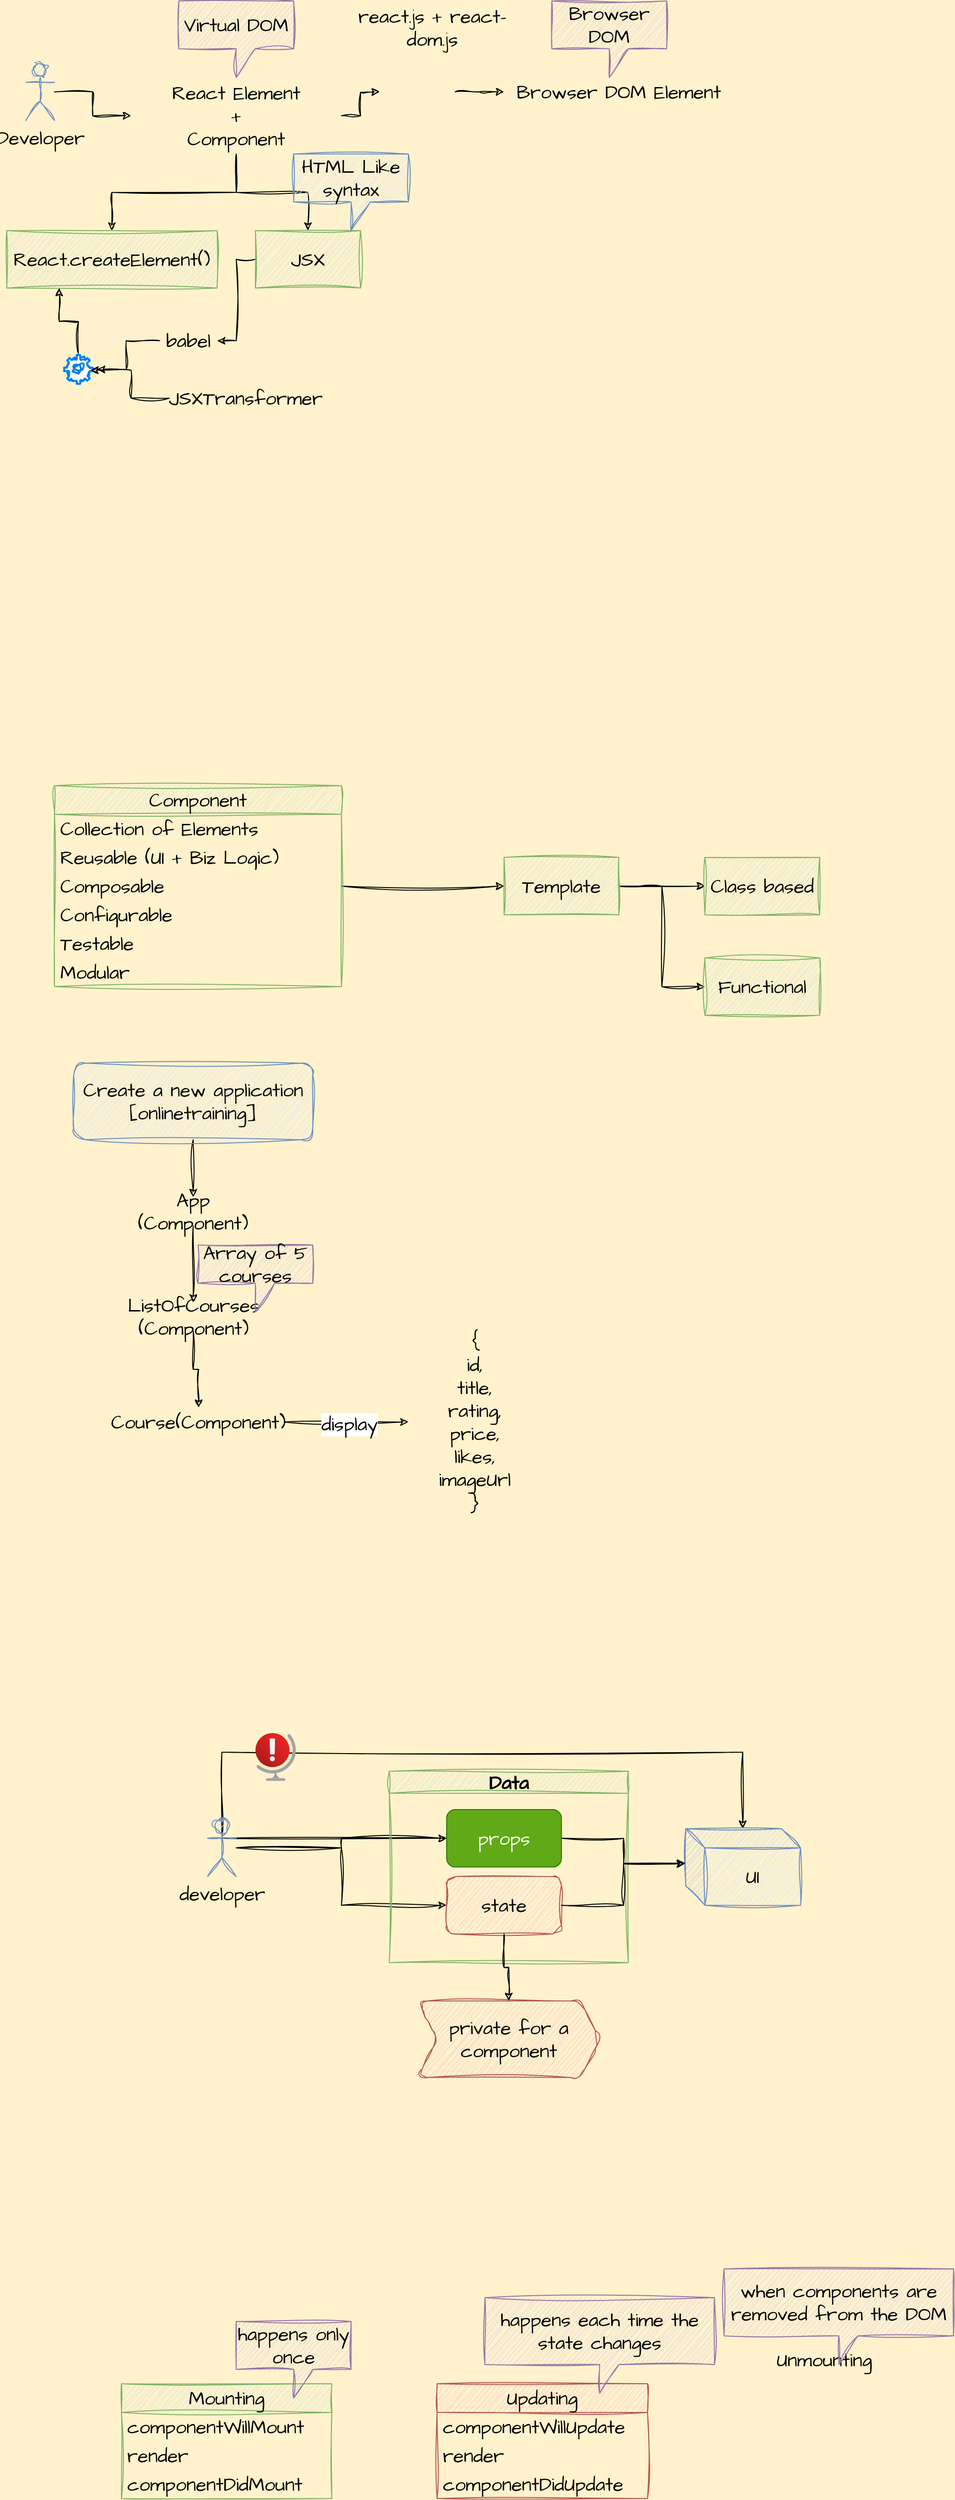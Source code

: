 <mxfile version="21.6.2" type="device" pages="2">
  <diagram id="J5vEdY5hb5GgTVpO4zkP" name="DAY-1">
    <mxGraphModel dx="899" dy="553" grid="1" gridSize="10" guides="1" tooltips="1" connect="1" arrows="1" fold="1" page="0" pageScale="1" pageWidth="827" pageHeight="1169" background="#FFF2CC" math="0" shadow="0">
      <root>
        <mxCell id="0" />
        <mxCell id="1" parent="0" />
        <mxCell id="VbX0CZXKdEdn-5uwmPJr-4" style="edgeStyle=orthogonalEdgeStyle;rounded=0;sketch=1;hachureGap=4;jiggle=2;curveFitting=1;orthogonalLoop=1;jettySize=auto;html=1;fontFamily=Architects Daughter;fontSource=https%3A%2F%2Ffonts.googleapis.com%2Fcss%3Ffamily%3DArchitects%2BDaughter;fontSize=16;" parent="1" source="VbX0CZXKdEdn-5uwmPJr-1" edge="1">
          <mxGeometry relative="1" as="geometry">
            <mxPoint x="570" y="285" as="targetPoint" />
          </mxGeometry>
        </mxCell>
        <mxCell id="VbX0CZXKdEdn-5uwmPJr-12" value="" style="edgeStyle=orthogonalEdgeStyle;rounded=0;sketch=1;hachureGap=4;jiggle=2;curveFitting=1;orthogonalLoop=1;jettySize=auto;html=1;fontFamily=Architects Daughter;fontSource=https%3A%2F%2Ffonts.googleapis.com%2Fcss%3Ffamily%3DArchitects%2BDaughter;fontSize=16;" parent="1" source="VbX0CZXKdEdn-5uwmPJr-1" target="VbX0CZXKdEdn-5uwmPJr-11" edge="1">
          <mxGeometry relative="1" as="geometry" />
        </mxCell>
        <mxCell id="VbX0CZXKdEdn-5uwmPJr-14" style="edgeStyle=orthogonalEdgeStyle;rounded=0;sketch=1;hachureGap=4;jiggle=2;curveFitting=1;orthogonalLoop=1;jettySize=auto;html=1;entryX=0.5;entryY=0;entryDx=0;entryDy=0;fontFamily=Architects Daughter;fontSource=https%3A%2F%2Ffonts.googleapis.com%2Fcss%3Ffamily%3DArchitects%2BDaughter;fontSize=16;" parent="1" source="VbX0CZXKdEdn-5uwmPJr-1" target="VbX0CZXKdEdn-5uwmPJr-13" edge="1">
          <mxGeometry relative="1" as="geometry" />
        </mxCell>
        <mxCell id="VbX0CZXKdEdn-5uwmPJr-1" value="React Element&lt;br&gt;+ &lt;br&gt;Component" style="text;html=1;strokeColor=none;fillColor=none;align=center;verticalAlign=middle;whiteSpace=wrap;rounded=0;fontSize=20;fontFamily=Architects Daughter;" parent="1" vertex="1">
          <mxGeometry x="310" y="270" width="220" height="80" as="geometry" />
        </mxCell>
        <mxCell id="VbX0CZXKdEdn-5uwmPJr-5" style="edgeStyle=orthogonalEdgeStyle;rounded=0;sketch=1;hachureGap=4;jiggle=2;curveFitting=1;orthogonalLoop=1;jettySize=auto;html=1;fontFamily=Architects Daughter;fontSource=https%3A%2F%2Ffonts.googleapis.com%2Fcss%3Ffamily%3DArchitects%2BDaughter;fontSize=16;" parent="1" source="VbX0CZXKdEdn-5uwmPJr-2" target="VbX0CZXKdEdn-5uwmPJr-3" edge="1">
          <mxGeometry relative="1" as="geometry" />
        </mxCell>
        <mxCell id="VbX0CZXKdEdn-5uwmPJr-2" value="" style="shape=image;imageAspect=0;aspect=fixed;verticalLabelPosition=bottom;verticalAlign=top;sketch=1;hachureGap=4;jiggle=2;curveFitting=1;fontFamily=Architects Daughter;fontSource=https%3A%2F%2Ffonts.googleapis.com%2Fcss%3Ffamily%3DArchitects%2BDaughter;fontSize=20;image=https://upload.wikimedia.org/wikipedia/commons/thumb/a/a7/React-icon.svg/2300px-React-icon.svg.png;" parent="1" vertex="1">
          <mxGeometry x="580" y="255.04" width="68.94" height="59.92" as="geometry" />
        </mxCell>
        <mxCell id="VbX0CZXKdEdn-5uwmPJr-3" value="Browser DOM Element" style="text;html=1;strokeColor=none;fillColor=none;align=center;verticalAlign=middle;whiteSpace=wrap;rounded=0;fontSize=20;fontFamily=Architects Daughter;" parent="1" vertex="1">
          <mxGeometry x="700" y="270" width="240" height="30" as="geometry" />
        </mxCell>
        <mxCell id="VbX0CZXKdEdn-5uwmPJr-7" style="edgeStyle=orthogonalEdgeStyle;rounded=0;sketch=1;hachureGap=4;jiggle=2;curveFitting=1;orthogonalLoop=1;jettySize=auto;html=1;fontFamily=Architects Daughter;fontSource=https%3A%2F%2Ffonts.googleapis.com%2Fcss%3Ffamily%3DArchitects%2BDaughter;fontSize=16;" parent="1" source="VbX0CZXKdEdn-5uwmPJr-6" target="VbX0CZXKdEdn-5uwmPJr-1" edge="1">
          <mxGeometry relative="1" as="geometry" />
        </mxCell>
        <mxCell id="VbX0CZXKdEdn-5uwmPJr-6" value="Developer" style="shape=umlActor;verticalLabelPosition=bottom;verticalAlign=top;html=1;outlineConnect=0;sketch=1;hachureGap=4;jiggle=2;curveFitting=1;fontFamily=Architects Daughter;fontSource=https%3A%2F%2Ffonts.googleapis.com%2Fcss%3Ffamily%3DArchitects%2BDaughter;fontSize=20;fillColor=#dae8fc;strokeColor=#6c8ebf;" parent="1" vertex="1">
          <mxGeometry x="200" y="254.96" width="30" height="60" as="geometry" />
        </mxCell>
        <mxCell id="VbX0CZXKdEdn-5uwmPJr-8" value="Virtual DOM" style="shape=callout;whiteSpace=wrap;html=1;perimeter=calloutPerimeter;sketch=1;hachureGap=4;jiggle=2;curveFitting=1;fontFamily=Architects Daughter;fontSource=https%3A%2F%2Ffonts.googleapis.com%2Fcss%3Ffamily%3DArchitects%2BDaughter;fontSize=20;fillColor=#e1d5e7;strokeColor=#9673a6;" parent="1" vertex="1">
          <mxGeometry x="360" y="190" width="120" height="80" as="geometry" />
        </mxCell>
        <mxCell id="VbX0CZXKdEdn-5uwmPJr-9" value="Browser DOM" style="shape=callout;whiteSpace=wrap;html=1;perimeter=calloutPerimeter;sketch=1;hachureGap=4;jiggle=2;curveFitting=1;fontFamily=Architects Daughter;fontSource=https%3A%2F%2Ffonts.googleapis.com%2Fcss%3Ffamily%3DArchitects%2BDaughter;fontSize=20;fillColor=#e1d5e7;strokeColor=#9673a6;" parent="1" vertex="1">
          <mxGeometry x="750" y="190" width="120" height="80" as="geometry" />
        </mxCell>
        <mxCell id="VbX0CZXKdEdn-5uwmPJr-10" value="react.js + react-dom.js" style="text;html=1;strokeColor=none;fillColor=none;align=center;verticalAlign=middle;whiteSpace=wrap;rounded=0;fontSize=20;fontFamily=Architects Daughter;" parent="1" vertex="1">
          <mxGeometry x="540" y="190" width="170" height="55" as="geometry" />
        </mxCell>
        <mxCell id="VbX0CZXKdEdn-5uwmPJr-11" value="React.createElement()" style="whiteSpace=wrap;html=1;sketch=1;hachureGap=4;jiggle=2;curveFitting=1;fontFamily=Architects Daughter;fontSource=https%3A%2F%2Ffonts.googleapis.com%2Fcss%3Ffamily%3DArchitects%2BDaughter;fontSize=20;fillColor=#d5e8d4;strokeColor=#82b366;" parent="1" vertex="1">
          <mxGeometry x="180" y="430" width="220" height="60" as="geometry" />
        </mxCell>
        <mxCell id="VbX0CZXKdEdn-5uwmPJr-22" style="edgeStyle=orthogonalEdgeStyle;rounded=0;sketch=1;hachureGap=4;jiggle=2;curveFitting=1;orthogonalLoop=1;jettySize=auto;html=1;entryX=1;entryY=0.5;entryDx=0;entryDy=0;fontFamily=Architects Daughter;fontSource=https%3A%2F%2Ffonts.googleapis.com%2Fcss%3Ffamily%3DArchitects%2BDaughter;fontSize=16;" parent="1" source="VbX0CZXKdEdn-5uwmPJr-13" target="VbX0CZXKdEdn-5uwmPJr-17" edge="1">
          <mxGeometry relative="1" as="geometry" />
        </mxCell>
        <mxCell id="VbX0CZXKdEdn-5uwmPJr-13" value="JSX" style="whiteSpace=wrap;html=1;sketch=1;hachureGap=4;jiggle=2;curveFitting=1;fontFamily=Architects Daughter;fontSource=https%3A%2F%2Ffonts.googleapis.com%2Fcss%3Ffamily%3DArchitects%2BDaughter;fontSize=20;fillColor=#d5e8d4;strokeColor=#82b366;" parent="1" vertex="1">
          <mxGeometry x="440" y="430" width="110" height="60" as="geometry" />
        </mxCell>
        <mxCell id="VbX0CZXKdEdn-5uwmPJr-23" style="edgeStyle=orthogonalEdgeStyle;rounded=0;sketch=1;hachureGap=4;jiggle=2;curveFitting=1;orthogonalLoop=1;jettySize=auto;html=1;entryX=0.25;entryY=1;entryDx=0;entryDy=0;fontFamily=Architects Daughter;fontSource=https%3A%2F%2Ffonts.googleapis.com%2Fcss%3Ffamily%3DArchitects%2BDaughter;fontSize=16;" parent="1" source="VbX0CZXKdEdn-5uwmPJr-16" target="VbX0CZXKdEdn-5uwmPJr-11" edge="1">
          <mxGeometry relative="1" as="geometry" />
        </mxCell>
        <mxCell id="VbX0CZXKdEdn-5uwmPJr-16" value="" style="html=1;verticalLabelPosition=bottom;align=center;labelBackgroundColor=#ffffff;verticalAlign=top;strokeWidth=2;strokeColor=#0080F0;shadow=0;dashed=0;shape=mxgraph.ios7.icons.settings;sketch=1;hachureGap=4;jiggle=2;curveFitting=1;fontFamily=Architects Daughter;fontSource=https%3A%2F%2Ffonts.googleapis.com%2Fcss%3Ffamily%3DArchitects%2BDaughter;fontSize=20;" parent="1" vertex="1">
          <mxGeometry x="240" y="560" width="30" height="30" as="geometry" />
        </mxCell>
        <mxCell id="VbX0CZXKdEdn-5uwmPJr-18" style="edgeStyle=orthogonalEdgeStyle;rounded=0;sketch=1;hachureGap=4;jiggle=2;curveFitting=1;orthogonalLoop=1;jettySize=auto;html=1;entryX=1.149;entryY=0.501;entryDx=0;entryDy=0;entryPerimeter=0;fontFamily=Architects Daughter;fontSource=https%3A%2F%2Ffonts.googleapis.com%2Fcss%3Ffamily%3DArchitects%2BDaughter;fontSize=16;" parent="1" source="VbX0CZXKdEdn-5uwmPJr-17" target="VbX0CZXKdEdn-5uwmPJr-16" edge="1">
          <mxGeometry relative="1" as="geometry" />
        </mxCell>
        <mxCell id="VbX0CZXKdEdn-5uwmPJr-17" value="babel" style="text;html=1;strokeColor=none;fillColor=none;align=center;verticalAlign=middle;whiteSpace=wrap;rounded=0;fontSize=20;fontFamily=Architects Daughter;" parent="1" vertex="1">
          <mxGeometry x="340" y="530" width="60" height="30" as="geometry" />
        </mxCell>
        <mxCell id="VbX0CZXKdEdn-5uwmPJr-21" style="edgeStyle=orthogonalEdgeStyle;rounded=0;sketch=1;hachureGap=4;jiggle=2;curveFitting=1;orthogonalLoop=1;jettySize=auto;html=1;entryX=0.918;entryY=0.527;entryDx=0;entryDy=0;entryPerimeter=0;fontFamily=Architects Daughter;fontSource=https%3A%2F%2Ffonts.googleapis.com%2Fcss%3Ffamily%3DArchitects%2BDaughter;fontSize=16;" parent="1" source="VbX0CZXKdEdn-5uwmPJr-20" target="VbX0CZXKdEdn-5uwmPJr-16" edge="1">
          <mxGeometry relative="1" as="geometry" />
        </mxCell>
        <mxCell id="VbX0CZXKdEdn-5uwmPJr-20" value="JSXTransformer" style="text;html=1;strokeColor=none;fillColor=none;align=center;verticalAlign=middle;whiteSpace=wrap;rounded=0;fontSize=20;fontFamily=Architects Daughter;" parent="1" vertex="1">
          <mxGeometry x="350" y="590" width="160" height="30" as="geometry" />
        </mxCell>
        <mxCell id="VbX0CZXKdEdn-5uwmPJr-24" value="HTML Like syntax" style="shape=callout;whiteSpace=wrap;html=1;perimeter=calloutPerimeter;sketch=1;hachureGap=4;jiggle=2;curveFitting=1;fontFamily=Architects Daughter;fontSource=https%3A%2F%2Ffonts.googleapis.com%2Fcss%3Ffamily%3DArchitects%2BDaughter;fontSize=20;fillColor=#dae8fc;strokeColor=#6c8ebf;" parent="1" vertex="1">
          <mxGeometry x="480" y="350" width="120" height="80" as="geometry" />
        </mxCell>
        <mxCell id="VbX0CZXKdEdn-5uwmPJr-41" value="" style="edgeStyle=orthogonalEdgeStyle;rounded=0;sketch=1;hachureGap=4;jiggle=2;curveFitting=1;orthogonalLoop=1;jettySize=auto;html=1;fontFamily=Architects Daughter;fontSource=https%3A%2F%2Ffonts.googleapis.com%2Fcss%3Ffamily%3DArchitects%2BDaughter;fontSize=16;" parent="1" source="VbX0CZXKdEdn-5uwmPJr-25" target="VbX0CZXKdEdn-5uwmPJr-40" edge="1">
          <mxGeometry relative="1" as="geometry" />
        </mxCell>
        <mxCell id="VbX0CZXKdEdn-5uwmPJr-25" value="Component" style="swimlane;fontStyle=0;childLayout=stackLayout;horizontal=1;startSize=30;horizontalStack=0;resizeParent=1;resizeParentMax=0;resizeLast=0;collapsible=1;marginBottom=0;whiteSpace=wrap;html=1;sketch=1;hachureGap=4;jiggle=2;curveFitting=1;fontFamily=Architects Daughter;fontSource=https%3A%2F%2Ffonts.googleapis.com%2Fcss%3Ffamily%3DArchitects%2BDaughter;fontSize=20;fillColor=#d5e8d4;strokeColor=#82b366;" parent="1" vertex="1">
          <mxGeometry x="230" y="1010" width="300" height="210" as="geometry" />
        </mxCell>
        <mxCell id="VbX0CZXKdEdn-5uwmPJr-26" value="Collection of Elements" style="text;strokeColor=none;fillColor=none;align=left;verticalAlign=middle;spacingLeft=4;spacingRight=4;overflow=hidden;points=[[0,0.5],[1,0.5]];portConstraint=eastwest;rotatable=0;whiteSpace=wrap;html=1;fontSize=20;fontFamily=Architects Daughter;" parent="VbX0CZXKdEdn-5uwmPJr-25" vertex="1">
          <mxGeometry y="30" width="300" height="30" as="geometry" />
        </mxCell>
        <mxCell id="VbX0CZXKdEdn-5uwmPJr-27" value="Reusable (UI + Biz Logic)" style="text;strokeColor=none;fillColor=none;align=left;verticalAlign=middle;spacingLeft=4;spacingRight=4;overflow=hidden;points=[[0,0.5],[1,0.5]];portConstraint=eastwest;rotatable=0;whiteSpace=wrap;html=1;fontSize=20;fontFamily=Architects Daughter;" parent="VbX0CZXKdEdn-5uwmPJr-25" vertex="1">
          <mxGeometry y="60" width="300" height="30" as="geometry" />
        </mxCell>
        <mxCell id="VbX0CZXKdEdn-5uwmPJr-28" value="Composable" style="text;strokeColor=none;fillColor=none;align=left;verticalAlign=middle;spacingLeft=4;spacingRight=4;overflow=hidden;points=[[0,0.5],[1,0.5]];portConstraint=eastwest;rotatable=0;whiteSpace=wrap;html=1;fontSize=20;fontFamily=Architects Daughter;" parent="VbX0CZXKdEdn-5uwmPJr-25" vertex="1">
          <mxGeometry y="90" width="300" height="30" as="geometry" />
        </mxCell>
        <mxCell id="VbX0CZXKdEdn-5uwmPJr-29" value="Configurable" style="text;strokeColor=none;fillColor=none;align=left;verticalAlign=middle;spacingLeft=4;spacingRight=4;overflow=hidden;points=[[0,0.5],[1,0.5]];portConstraint=eastwest;rotatable=0;whiteSpace=wrap;html=1;fontSize=20;fontFamily=Architects Daughter;" parent="VbX0CZXKdEdn-5uwmPJr-25" vertex="1">
          <mxGeometry y="120" width="300" height="30" as="geometry" />
        </mxCell>
        <mxCell id="VbX0CZXKdEdn-5uwmPJr-30" value="Testable" style="text;strokeColor=none;fillColor=none;align=left;verticalAlign=middle;spacingLeft=4;spacingRight=4;overflow=hidden;points=[[0,0.5],[1,0.5]];portConstraint=eastwest;rotatable=0;whiteSpace=wrap;html=1;fontSize=20;fontFamily=Architects Daughter;" parent="VbX0CZXKdEdn-5uwmPJr-25" vertex="1">
          <mxGeometry y="150" width="300" height="30" as="geometry" />
        </mxCell>
        <mxCell id="VbX0CZXKdEdn-5uwmPJr-31" value="Modular" style="text;strokeColor=none;fillColor=none;align=left;verticalAlign=middle;spacingLeft=4;spacingRight=4;overflow=hidden;points=[[0,0.5],[1,0.5]];portConstraint=eastwest;rotatable=0;whiteSpace=wrap;html=1;fontSize=20;fontFamily=Architects Daughter;" parent="VbX0CZXKdEdn-5uwmPJr-25" vertex="1">
          <mxGeometry y="180" width="300" height="30" as="geometry" />
        </mxCell>
        <mxCell id="VbX0CZXKdEdn-5uwmPJr-43" value="" style="edgeStyle=orthogonalEdgeStyle;rounded=0;sketch=1;hachureGap=4;jiggle=2;curveFitting=1;orthogonalLoop=1;jettySize=auto;html=1;fontFamily=Architects Daughter;fontSource=https%3A%2F%2Ffonts.googleapis.com%2Fcss%3Ffamily%3DArchitects%2BDaughter;fontSize=16;" parent="1" source="VbX0CZXKdEdn-5uwmPJr-40" target="VbX0CZXKdEdn-5uwmPJr-42" edge="1">
          <mxGeometry relative="1" as="geometry" />
        </mxCell>
        <mxCell id="VbX0CZXKdEdn-5uwmPJr-45" style="edgeStyle=orthogonalEdgeStyle;rounded=0;sketch=1;hachureGap=4;jiggle=2;curveFitting=1;orthogonalLoop=1;jettySize=auto;html=1;entryX=0;entryY=0.5;entryDx=0;entryDy=0;fontFamily=Architects Daughter;fontSource=https%3A%2F%2Ffonts.googleapis.com%2Fcss%3Ffamily%3DArchitects%2BDaughter;fontSize=16;" parent="1" source="VbX0CZXKdEdn-5uwmPJr-40" target="VbX0CZXKdEdn-5uwmPJr-44" edge="1">
          <mxGeometry relative="1" as="geometry" />
        </mxCell>
        <mxCell id="VbX0CZXKdEdn-5uwmPJr-40" value="Template" style="whiteSpace=wrap;html=1;fontSize=20;fontFamily=Architects Daughter;fillColor=#d5e8d4;strokeColor=#82b366;fontStyle=0;startSize=30;sketch=1;hachureGap=4;jiggle=2;curveFitting=1;fontSource=https%3A%2F%2Ffonts.googleapis.com%2Fcss%3Ffamily%3DArchitects%2BDaughter;" parent="1" vertex="1">
          <mxGeometry x="700" y="1085" width="120" height="60" as="geometry" />
        </mxCell>
        <mxCell id="VbX0CZXKdEdn-5uwmPJr-42" value="Class based" style="whiteSpace=wrap;html=1;fontSize=20;fontFamily=Architects Daughter;fillColor=#d5e8d4;strokeColor=#82b366;fontStyle=0;startSize=30;sketch=1;hachureGap=4;jiggle=2;curveFitting=1;fontSource=https%3A%2F%2Ffonts.googleapis.com%2Fcss%3Ffamily%3DArchitects%2BDaughter;" parent="1" vertex="1">
          <mxGeometry x="910" y="1085" width="120" height="60" as="geometry" />
        </mxCell>
        <mxCell id="VbX0CZXKdEdn-5uwmPJr-44" value="Functional" style="whiteSpace=wrap;html=1;fontSize=20;fontFamily=Architects Daughter;fillColor=#d5e8d4;strokeColor=#82b366;fontStyle=0;startSize=30;sketch=1;hachureGap=4;jiggle=2;curveFitting=1;fontSource=https%3A%2F%2Ffonts.googleapis.com%2Fcss%3Ffamily%3DArchitects%2BDaughter;" parent="1" vertex="1">
          <mxGeometry x="910" y="1190" width="120" height="60" as="geometry" />
        </mxCell>
        <mxCell id="VbX0CZXKdEdn-5uwmPJr-48" style="edgeStyle=orthogonalEdgeStyle;rounded=0;sketch=1;hachureGap=4;jiggle=2;curveFitting=1;orthogonalLoop=1;jettySize=auto;html=1;fontFamily=Architects Daughter;fontSource=https%3A%2F%2Ffonts.googleapis.com%2Fcss%3Ffamily%3DArchitects%2BDaughter;fontSize=16;" parent="1" source="VbX0CZXKdEdn-5uwmPJr-46" target="VbX0CZXKdEdn-5uwmPJr-47" edge="1">
          <mxGeometry relative="1" as="geometry" />
        </mxCell>
        <mxCell id="VbX0CZXKdEdn-5uwmPJr-46" value="Create a new application [onlinetraining]" style="rounded=1;whiteSpace=wrap;html=1;sketch=1;hachureGap=4;jiggle=2;curveFitting=1;fontFamily=Architects Daughter;fontSource=https%3A%2F%2Ffonts.googleapis.com%2Fcss%3Ffamily%3DArchitects%2BDaughter;fontSize=20;fillColor=#dae8fc;strokeColor=#6c8ebf;" parent="1" vertex="1">
          <mxGeometry x="250" y="1300" width="250" height="80" as="geometry" />
        </mxCell>
        <mxCell id="VbX0CZXKdEdn-5uwmPJr-50" value="" style="edgeStyle=orthogonalEdgeStyle;rounded=0;sketch=1;hachureGap=4;jiggle=2;curveFitting=1;orthogonalLoop=1;jettySize=auto;html=1;fontFamily=Architects Daughter;fontSource=https%3A%2F%2Ffonts.googleapis.com%2Fcss%3Ffamily%3DArchitects%2BDaughter;fontSize=16;" parent="1" source="VbX0CZXKdEdn-5uwmPJr-47" target="VbX0CZXKdEdn-5uwmPJr-49" edge="1">
          <mxGeometry relative="1" as="geometry" />
        </mxCell>
        <mxCell id="VbX0CZXKdEdn-5uwmPJr-47" value="App (Component)" style="text;html=1;strokeColor=none;fillColor=none;align=center;verticalAlign=middle;whiteSpace=wrap;rounded=0;fontSize=20;fontFamily=Architects Daughter;" parent="1" vertex="1">
          <mxGeometry x="345" y="1440" width="60" height="30" as="geometry" />
        </mxCell>
        <mxCell id="VbX0CZXKdEdn-5uwmPJr-53" value="" style="edgeStyle=orthogonalEdgeStyle;rounded=0;sketch=1;hachureGap=4;jiggle=2;curveFitting=1;orthogonalLoop=1;jettySize=auto;html=1;fontFamily=Architects Daughter;fontSource=https%3A%2F%2Ffonts.googleapis.com%2Fcss%3Ffamily%3DArchitects%2BDaughter;fontSize=16;" parent="1" source="VbX0CZXKdEdn-5uwmPJr-49" target="VbX0CZXKdEdn-5uwmPJr-52" edge="1">
          <mxGeometry relative="1" as="geometry" />
        </mxCell>
        <mxCell id="VbX0CZXKdEdn-5uwmPJr-49" value="ListOfCourses (Component)" style="text;html=1;strokeColor=none;fillColor=none;align=center;verticalAlign=middle;whiteSpace=wrap;rounded=0;fontSize=20;fontFamily=Architects Daughter;" parent="1" vertex="1">
          <mxGeometry x="342.5" y="1550" width="65" height="30" as="geometry" />
        </mxCell>
        <mxCell id="VbX0CZXKdEdn-5uwmPJr-51" value="Array of 5 courses" style="shape=callout;whiteSpace=wrap;html=1;perimeter=calloutPerimeter;sketch=1;hachureGap=4;jiggle=2;curveFitting=1;fontFamily=Architects Daughter;fontSource=https%3A%2F%2Ffonts.googleapis.com%2Fcss%3Ffamily%3DArchitects%2BDaughter;fontSize=20;fillColor=#e1d5e7;strokeColor=#9673a6;" parent="1" vertex="1">
          <mxGeometry x="380" y="1490" width="120" height="70" as="geometry" />
        </mxCell>
        <mxCell id="VbX0CZXKdEdn-5uwmPJr-55" value="" style="edgeStyle=orthogonalEdgeStyle;rounded=0;sketch=1;hachureGap=4;jiggle=2;curveFitting=1;orthogonalLoop=1;jettySize=auto;html=1;fontFamily=Architects Daughter;fontSource=https%3A%2F%2Ffonts.googleapis.com%2Fcss%3Ffamily%3DArchitects%2BDaughter;fontSize=16;" parent="1" source="VbX0CZXKdEdn-5uwmPJr-52" target="VbX0CZXKdEdn-5uwmPJr-54" edge="1">
          <mxGeometry relative="1" as="geometry">
            <mxPoint x="550" y="1675" as="targetPoint" />
          </mxGeometry>
        </mxCell>
        <mxCell id="VbX0CZXKdEdn-5uwmPJr-56" value="display" style="edgeLabel;html=1;align=center;verticalAlign=middle;resizable=0;points=[];fontSize=20;fontFamily=Architects Daughter;" parent="VbX0CZXKdEdn-5uwmPJr-55" vertex="1" connectable="0">
          <mxGeometry x="0.049" y="-2" relative="1" as="geometry">
            <mxPoint as="offset" />
          </mxGeometry>
        </mxCell>
        <mxCell id="VbX0CZXKdEdn-5uwmPJr-52" value="Course(Component)" style="text;html=1;strokeColor=none;fillColor=none;align=center;verticalAlign=middle;whiteSpace=wrap;rounded=0;fontSize=20;fontFamily=Architects Daughter;" parent="1" vertex="1">
          <mxGeometry x="291.25" y="1660" width="178.75" height="30" as="geometry" />
        </mxCell>
        <mxCell id="VbX0CZXKdEdn-5uwmPJr-54" value="{&lt;br&gt;id,&lt;br&gt;title,&lt;br&gt;rating,&lt;br&gt;price,&lt;br&gt;likes,&lt;br&gt;imageUrl&lt;br&gt;}" style="text;html=1;strokeColor=none;fillColor=none;align=center;verticalAlign=middle;whiteSpace=wrap;rounded=0;fontSize=20;fontFamily=Architects Daughter;" parent="1" vertex="1">
          <mxGeometry x="600" y="1600" width="138.75" height="150" as="geometry" />
        </mxCell>
        <mxCell id="VbX0CZXKdEdn-5uwmPJr-61" style="edgeStyle=orthogonalEdgeStyle;rounded=0;sketch=1;hachureGap=4;jiggle=2;curveFitting=1;orthogonalLoop=1;jettySize=auto;html=1;fontFamily=Architects Daughter;fontSource=https%3A%2F%2Ffonts.googleapis.com%2Fcss%3Ffamily%3DArchitects%2BDaughter;fontSize=16;" parent="1" source="VbX0CZXKdEdn-5uwmPJr-57" target="VbX0CZXKdEdn-5uwmPJr-60" edge="1">
          <mxGeometry relative="1" as="geometry" />
        </mxCell>
        <mxCell id="VbX0CZXKdEdn-5uwmPJr-64" style="edgeStyle=orthogonalEdgeStyle;rounded=0;sketch=1;hachureGap=4;jiggle=2;curveFitting=1;orthogonalLoop=1;jettySize=auto;html=1;entryX=0;entryY=0.5;entryDx=0;entryDy=0;fontFamily=Architects Daughter;fontSource=https%3A%2F%2Ffonts.googleapis.com%2Fcss%3Ffamily%3DArchitects%2BDaughter;fontSize=16;" parent="1" source="VbX0CZXKdEdn-5uwmPJr-57" target="VbX0CZXKdEdn-5uwmPJr-63" edge="1">
          <mxGeometry relative="1" as="geometry" />
        </mxCell>
        <mxCell id="VbX0CZXKdEdn-5uwmPJr-66" style="edgeStyle=orthogonalEdgeStyle;rounded=0;sketch=1;hachureGap=4;jiggle=2;curveFitting=1;orthogonalLoop=1;jettySize=auto;html=1;entryX=0.497;entryY=-0.001;entryDx=0;entryDy=0;entryPerimeter=0;fontFamily=Architects Daughter;fontSource=https%3A%2F%2Ffonts.googleapis.com%2Fcss%3Ffamily%3DArchitects%2BDaughter;fontSize=16;" parent="1" source="VbX0CZXKdEdn-5uwmPJr-60" target="VbX0CZXKdEdn-5uwmPJr-59" edge="1">
          <mxGeometry relative="1" as="geometry">
            <Array as="points">
              <mxPoint x="405" y="2110" />
              <mxPoint x="405" y="2020" />
              <mxPoint x="950" y="2020" />
            </Array>
          </mxGeometry>
        </mxCell>
        <mxCell id="VbX0CZXKdEdn-5uwmPJr-57" value="developer" style="shape=umlActor;verticalLabelPosition=bottom;verticalAlign=top;html=1;outlineConnect=0;sketch=1;hachureGap=4;jiggle=2;curveFitting=1;fontFamily=Architects Daughter;fontSource=https%3A%2F%2Ffonts.googleapis.com%2Fcss%3Ffamily%3DArchitects%2BDaughter;fontSize=20;fillColor=#dae8fc;strokeColor=#6c8ebf;" parent="1" vertex="1">
          <mxGeometry x="390" y="2090" width="30" height="60" as="geometry" />
        </mxCell>
        <mxCell id="VbX0CZXKdEdn-5uwmPJr-58" value="Data" style="swimlane;whiteSpace=wrap;html=1;sketch=1;hachureGap=4;jiggle=2;curveFitting=1;fontFamily=Architects Daughter;fontSource=https%3A%2F%2Ffonts.googleapis.com%2Fcss%3Ffamily%3DArchitects%2BDaughter;fontSize=20;fillColor=#d5e8d4;strokeColor=#82b366;" parent="1" vertex="1">
          <mxGeometry x="580" y="2040" width="250" height="200" as="geometry" />
        </mxCell>
        <mxCell id="VbX0CZXKdEdn-5uwmPJr-63" value="state" style="rounded=1;whiteSpace=wrap;html=1;sketch=1;hachureGap=4;jiggle=2;curveFitting=1;fontFamily=Architects Daughter;fontSource=https%3A%2F%2Ffonts.googleapis.com%2Fcss%3Ffamily%3DArchitects%2BDaughter;fontSize=20;fillColor=#f8cecc;strokeColor=#b85450;" parent="VbX0CZXKdEdn-5uwmPJr-58" vertex="1">
          <mxGeometry x="60" y="110" width="120" height="60" as="geometry" />
        </mxCell>
        <mxCell id="VbX0CZXKdEdn-5uwmPJr-59" value="UI" style="shape=cube;whiteSpace=wrap;html=1;boundedLbl=1;backgroundOutline=1;darkOpacity=0.05;darkOpacity2=0.1;sketch=1;hachureGap=4;jiggle=2;curveFitting=1;fontFamily=Architects Daughter;fontSource=https%3A%2F%2Ffonts.googleapis.com%2Fcss%3Ffamily%3DArchitects%2BDaughter;fontSize=20;fillColor=#dae8fc;strokeColor=#6c8ebf;" parent="1" vertex="1">
          <mxGeometry x="890" y="2100" width="120" height="80" as="geometry" />
        </mxCell>
        <mxCell id="VbX0CZXKdEdn-5uwmPJr-62" style="edgeStyle=orthogonalEdgeStyle;rounded=0;sketch=1;hachureGap=4;jiggle=2;curveFitting=1;orthogonalLoop=1;jettySize=auto;html=1;entryX=-0.009;entryY=0.46;entryDx=0;entryDy=0;entryPerimeter=0;fontFamily=Architects Daughter;fontSource=https%3A%2F%2Ffonts.googleapis.com%2Fcss%3Ffamily%3DArchitects%2BDaughter;fontSize=16;" parent="1" source="VbX0CZXKdEdn-5uwmPJr-60" target="VbX0CZXKdEdn-5uwmPJr-59" edge="1">
          <mxGeometry relative="1" as="geometry" />
        </mxCell>
        <mxCell id="VbX0CZXKdEdn-5uwmPJr-65" style="edgeStyle=orthogonalEdgeStyle;rounded=0;sketch=1;hachureGap=4;jiggle=2;curveFitting=1;orthogonalLoop=1;jettySize=auto;html=1;entryX=-0.003;entryY=0.451;entryDx=0;entryDy=0;entryPerimeter=0;fontFamily=Architects Daughter;fontSource=https%3A%2F%2Ffonts.googleapis.com%2Fcss%3Ffamily%3DArchitects%2BDaughter;fontSize=16;" parent="1" source="VbX0CZXKdEdn-5uwmPJr-63" target="VbX0CZXKdEdn-5uwmPJr-59" edge="1">
          <mxGeometry relative="1" as="geometry" />
        </mxCell>
        <mxCell id="VbX0CZXKdEdn-5uwmPJr-60" value="props" style="rounded=1;whiteSpace=wrap;html=1;hachureGap=4;fontFamily=Architects Daughter;fontSource=https%3A%2F%2Ffonts.googleapis.com%2Fcss%3Ffamily%3DArchitects%2BDaughter;fontSize=20;fillColor=#60a917;strokeColor=#2D7600;fontColor=#ffffff;" parent="1" vertex="1">
          <mxGeometry x="640" y="2080" width="120" height="60" as="geometry" />
        </mxCell>
        <mxCell id="VbX0CZXKdEdn-5uwmPJr-68" value="" style="image;aspect=fixed;html=1;points=[];align=center;fontSize=12;image=img/lib/azure2/general/Globe_Error.svg;sketch=1;hachureGap=4;jiggle=2;curveFitting=1;fontFamily=Architects Daughter;fontSource=https%3A%2F%2Ffonts.googleapis.com%2Fcss%3Ffamily%3DArchitects%2BDaughter;" parent="1" vertex="1">
          <mxGeometry x="440" y="2000" width="42.42" height="50" as="geometry" />
        </mxCell>
        <mxCell id="VbX0CZXKdEdn-5uwmPJr-69" value="private for a component" style="shape=step;perimeter=stepPerimeter;whiteSpace=wrap;html=1;fixedSize=1;fontSize=20;fontFamily=Architects Daughter;fillColor=#f8cecc;strokeColor=#b85450;rounded=1;sketch=1;hachureGap=4;jiggle=2;curveFitting=1;fontSource=https%3A%2F%2Ffonts.googleapis.com%2Fcss%3Ffamily%3DArchitects%2BDaughter;" parent="1" vertex="1">
          <mxGeometry x="610" y="2280" width="190" height="80" as="geometry" />
        </mxCell>
        <mxCell id="VbX0CZXKdEdn-5uwmPJr-70" value="" style="edgeStyle=orthogonalEdgeStyle;rounded=0;sketch=1;hachureGap=4;jiggle=2;curveFitting=1;orthogonalLoop=1;jettySize=auto;html=1;fontFamily=Architects Daughter;fontSource=https%3A%2F%2Ffonts.googleapis.com%2Fcss%3Ffamily%3DArchitects%2BDaughter;fontSize=16;" parent="1" source="VbX0CZXKdEdn-5uwmPJr-63" target="VbX0CZXKdEdn-5uwmPJr-69" edge="1">
          <mxGeometry relative="1" as="geometry" />
        </mxCell>
        <mxCell id="VbX0CZXKdEdn-5uwmPJr-73" value="Unmounting" style="text;html=1;strokeColor=none;fillColor=none;align=center;verticalAlign=middle;whiteSpace=wrap;rounded=0;fontSize=20;fontFamily=Architects Daughter;" parent="1" vertex="1">
          <mxGeometry x="970" y="2640" width="130" height="30" as="geometry" />
        </mxCell>
        <mxCell id="VbX0CZXKdEdn-5uwmPJr-74" value="Mounting" style="swimlane;fontStyle=0;childLayout=stackLayout;horizontal=1;startSize=30;horizontalStack=0;resizeParent=1;resizeParentMax=0;resizeLast=0;collapsible=1;marginBottom=0;whiteSpace=wrap;html=1;sketch=1;hachureGap=4;jiggle=2;curveFitting=1;fontFamily=Architects Daughter;fontSource=https%3A%2F%2Ffonts.googleapis.com%2Fcss%3Ffamily%3DArchitects%2BDaughter;fontSize=20;fillColor=#d5e8d4;strokeColor=#82b366;" parent="1" vertex="1">
          <mxGeometry x="300" y="2680" width="220" height="120" as="geometry" />
        </mxCell>
        <mxCell id="VbX0CZXKdEdn-5uwmPJr-75" value="componentWillMount" style="text;strokeColor=none;fillColor=none;align=left;verticalAlign=middle;spacingLeft=4;spacingRight=4;overflow=hidden;points=[[0,0.5],[1,0.5]];portConstraint=eastwest;rotatable=0;whiteSpace=wrap;html=1;fontSize=20;fontFamily=Architects Daughter;" parent="VbX0CZXKdEdn-5uwmPJr-74" vertex="1">
          <mxGeometry y="30" width="220" height="30" as="geometry" />
        </mxCell>
        <mxCell id="VbX0CZXKdEdn-5uwmPJr-76" value="render" style="text;strokeColor=none;fillColor=none;align=left;verticalAlign=middle;spacingLeft=4;spacingRight=4;overflow=hidden;points=[[0,0.5],[1,0.5]];portConstraint=eastwest;rotatable=0;whiteSpace=wrap;html=1;fontSize=20;fontFamily=Architects Daughter;" parent="VbX0CZXKdEdn-5uwmPJr-74" vertex="1">
          <mxGeometry y="60" width="220" height="30" as="geometry" />
        </mxCell>
        <mxCell id="VbX0CZXKdEdn-5uwmPJr-77" value="componentDidMount" style="text;strokeColor=none;fillColor=none;align=left;verticalAlign=middle;spacingLeft=4;spacingRight=4;overflow=hidden;points=[[0,0.5],[1,0.5]];portConstraint=eastwest;rotatable=0;whiteSpace=wrap;html=1;fontSize=20;fontFamily=Architects Daughter;" parent="VbX0CZXKdEdn-5uwmPJr-74" vertex="1">
          <mxGeometry y="90" width="220" height="30" as="geometry" />
        </mxCell>
        <mxCell id="VbX0CZXKdEdn-5uwmPJr-78" value="Updating" style="swimlane;fontStyle=0;childLayout=stackLayout;horizontal=1;startSize=30;horizontalStack=0;resizeParent=1;resizeParentMax=0;resizeLast=0;collapsible=1;marginBottom=0;whiteSpace=wrap;html=1;sketch=1;hachureGap=4;jiggle=2;curveFitting=1;fontFamily=Architects Daughter;fontSource=https%3A%2F%2Ffonts.googleapis.com%2Fcss%3Ffamily%3DArchitects%2BDaughter;fontSize=20;fillColor=#f8cecc;strokeColor=#b85450;" parent="1" vertex="1">
          <mxGeometry x="630" y="2680" width="220" height="120" as="geometry" />
        </mxCell>
        <mxCell id="VbX0CZXKdEdn-5uwmPJr-79" value="componentWillUpdate" style="text;strokeColor=none;fillColor=none;align=left;verticalAlign=middle;spacingLeft=4;spacingRight=4;overflow=hidden;points=[[0,0.5],[1,0.5]];portConstraint=eastwest;rotatable=0;whiteSpace=wrap;html=1;fontSize=20;fontFamily=Architects Daughter;" parent="VbX0CZXKdEdn-5uwmPJr-78" vertex="1">
          <mxGeometry y="30" width="220" height="30" as="geometry" />
        </mxCell>
        <mxCell id="VbX0CZXKdEdn-5uwmPJr-80" value="render" style="text;strokeColor=none;fillColor=none;align=left;verticalAlign=middle;spacingLeft=4;spacingRight=4;overflow=hidden;points=[[0,0.5],[1,0.5]];portConstraint=eastwest;rotatable=0;whiteSpace=wrap;html=1;fontSize=20;fontFamily=Architects Daughter;" parent="VbX0CZXKdEdn-5uwmPJr-78" vertex="1">
          <mxGeometry y="60" width="220" height="30" as="geometry" />
        </mxCell>
        <mxCell id="VbX0CZXKdEdn-5uwmPJr-81" value="componentDidUpdate" style="text;strokeColor=none;fillColor=none;align=left;verticalAlign=middle;spacingLeft=4;spacingRight=4;overflow=hidden;points=[[0,0.5],[1,0.5]];portConstraint=eastwest;rotatable=0;whiteSpace=wrap;html=1;fontSize=20;fontFamily=Architects Daughter;" parent="VbX0CZXKdEdn-5uwmPJr-78" vertex="1">
          <mxGeometry y="90" width="220" height="30" as="geometry" />
        </mxCell>
        <mxCell id="VbX0CZXKdEdn-5uwmPJr-82" value="happens only once" style="shape=callout;whiteSpace=wrap;html=1;perimeter=calloutPerimeter;sketch=1;hachureGap=4;jiggle=2;curveFitting=1;fontFamily=Architects Daughter;fontSource=https%3A%2F%2Ffonts.googleapis.com%2Fcss%3Ffamily%3DArchitects%2BDaughter;fontSize=20;fillColor=#e1d5e7;strokeColor=#9673a6;" parent="1" vertex="1">
          <mxGeometry x="420" y="2615" width="120" height="80" as="geometry" />
        </mxCell>
        <mxCell id="VbX0CZXKdEdn-5uwmPJr-83" value="happens each time the state changes" style="shape=callout;whiteSpace=wrap;html=1;perimeter=calloutPerimeter;sketch=1;hachureGap=4;jiggle=2;curveFitting=1;fontFamily=Architects Daughter;fontSource=https%3A%2F%2Ffonts.googleapis.com%2Fcss%3Ffamily%3DArchitects%2BDaughter;fontSize=20;fillColor=#e1d5e7;strokeColor=#9673a6;" parent="1" vertex="1">
          <mxGeometry x="680" y="2590" width="240" height="100" as="geometry" />
        </mxCell>
        <mxCell id="VbX0CZXKdEdn-5uwmPJr-84" value="when components are removed from the DOM" style="shape=callout;whiteSpace=wrap;html=1;perimeter=calloutPerimeter;sketch=1;hachureGap=4;jiggle=2;curveFitting=1;fontFamily=Architects Daughter;fontSource=https%3A%2F%2Ffonts.googleapis.com%2Fcss%3Ffamily%3DArchitects%2BDaughter;fontSize=20;fillColor=#e1d5e7;strokeColor=#9673a6;" parent="1" vertex="1">
          <mxGeometry x="930" y="2560" width="240" height="100" as="geometry" />
        </mxCell>
      </root>
    </mxGraphModel>
  </diagram>
  <diagram id="QHeAfvnT_AJGZ-RvgZdH" name="DAY-2">
    <mxGraphModel dx="1407" dy="619" grid="1" gridSize="10" guides="1" tooltips="1" connect="1" arrows="1" fold="1" page="0" pageScale="1" pageWidth="827" pageHeight="1169" background="#FFF2CC" math="0" shadow="0">
      <root>
        <mxCell id="0" />
        <mxCell id="1" parent="0" />
        <mxCell id="6T4mYkgcMkSRNy4VNWJt-1" value="Mounting" style="text;html=1;strokeColor=none;fillColor=none;align=center;verticalAlign=middle;whiteSpace=wrap;rounded=0;fontSize=20;fontFamily=Architects Daughter;" vertex="1" parent="1">
          <mxGeometry x="-70" y="110" width="110" height="30" as="geometry" />
        </mxCell>
        <mxCell id="6T4mYkgcMkSRNy4VNWJt-6" style="edgeStyle=orthogonalEdgeStyle;rounded=0;sketch=1;hachureGap=4;jiggle=2;curveFitting=1;orthogonalLoop=1;jettySize=auto;html=1;fontFamily=Architects Daughter;fontSource=https%3A%2F%2Ffonts.googleapis.com%2Fcss%3Ffamily%3DArchitects%2BDaughter;fontSize=16;" edge="1" parent="1" source="6T4mYkgcMkSRNy4VNWJt-2" target="6T4mYkgcMkSRNy4VNWJt-3">
          <mxGeometry relative="1" as="geometry" />
        </mxCell>
        <mxCell id="6T4mYkgcMkSRNy4VNWJt-2" value="State" style="text;html=1;strokeColor=none;fillColor=none;align=center;verticalAlign=middle;whiteSpace=wrap;rounded=0;fontSize=20;fontFamily=Architects Daughter;" vertex="1" parent="1">
          <mxGeometry x="-120" y="160" width="60" height="30" as="geometry" />
        </mxCell>
        <mxCell id="6T4mYkgcMkSRNy4VNWJt-17" style="edgeStyle=orthogonalEdgeStyle;rounded=0;sketch=1;hachureGap=4;jiggle=2;curveFitting=1;orthogonalLoop=1;jettySize=auto;html=1;fontFamily=Architects Daughter;fontSource=https%3A%2F%2Ffonts.googleapis.com%2Fcss%3Ffamily%3DArchitects%2BDaughter;fontSize=16;" edge="1" parent="1" source="6T4mYkgcMkSRNy4VNWJt-3" target="6T4mYkgcMkSRNy4VNWJt-5">
          <mxGeometry relative="1" as="geometry" />
        </mxCell>
        <mxCell id="6T4mYkgcMkSRNy4VNWJt-3" value="[]" style="text;html=1;strokeColor=none;fillColor=none;align=center;verticalAlign=middle;whiteSpace=wrap;rounded=0;fontSize=20;fontFamily=Architects Daughter;" vertex="1" parent="1">
          <mxGeometry x="-10" y="160" width="60" height="30" as="geometry" />
        </mxCell>
        <mxCell id="6T4mYkgcMkSRNy4VNWJt-4" value="Updating" style="text;html=1;strokeColor=none;fillColor=none;align=center;verticalAlign=middle;whiteSpace=wrap;rounded=0;fontSize=20;fontFamily=Architects Daughter;" vertex="1" parent="1">
          <mxGeometry x="140" y="110" width="110" height="30" as="geometry" />
        </mxCell>
        <mxCell id="6T4mYkgcMkSRNy4VNWJt-8" style="edgeStyle=orthogonalEdgeStyle;rounded=0;sketch=1;hachureGap=4;jiggle=2;curveFitting=1;orthogonalLoop=1;jettySize=auto;html=1;entryX=0;entryY=0.5;entryDx=0;entryDy=0;fontFamily=Architects Daughter;fontSource=https%3A%2F%2Ffonts.googleapis.com%2Fcss%3Ffamily%3DArchitects%2BDaughter;fontSize=16;" edge="1" parent="1" source="6T4mYkgcMkSRNy4VNWJt-5" target="6T4mYkgcMkSRNy4VNWJt-7">
          <mxGeometry relative="1" as="geometry" />
        </mxCell>
        <mxCell id="6T4mYkgcMkSRNy4VNWJt-5" value="State" style="text;html=1;strokeColor=none;fillColor=none;align=center;verticalAlign=middle;whiteSpace=wrap;rounded=0;fontSize=20;fontFamily=Architects Daughter;" vertex="1" parent="1">
          <mxGeometry x="150" y="150" width="60" height="30" as="geometry" />
        </mxCell>
        <mxCell id="6T4mYkgcMkSRNy4VNWJt-18" style="edgeStyle=orthogonalEdgeStyle;rounded=0;sketch=1;hachureGap=4;jiggle=2;curveFitting=1;orthogonalLoop=1;jettySize=auto;html=1;fontFamily=Architects Daughter;fontSource=https%3A%2F%2Ffonts.googleapis.com%2Fcss%3Ffamily%3DArchitects%2BDaughter;fontSize=16;" edge="1" parent="1" source="6T4mYkgcMkSRNy4VNWJt-7" target="6T4mYkgcMkSRNy4VNWJt-16">
          <mxGeometry relative="1" as="geometry" />
        </mxCell>
        <mxCell id="6T4mYkgcMkSRNy4VNWJt-7" value="[5 courses]" style="text;html=1;strokeColor=none;fillColor=none;align=center;verticalAlign=middle;whiteSpace=wrap;rounded=0;fontSize=20;fontFamily=Architects Daughter;" vertex="1" parent="1">
          <mxGeometry x="280" y="150" width="160" height="30" as="geometry" />
        </mxCell>
        <mxCell id="6T4mYkgcMkSRNy4VNWJt-9" value="Render" style="text;html=1;strokeColor=none;fillColor=none;align=center;verticalAlign=middle;whiteSpace=wrap;rounded=0;fontSize=20;fontFamily=Architects Daughter;" vertex="1" parent="1">
          <mxGeometry x="-60" y="190" width="60" height="30" as="geometry" />
        </mxCell>
        <mxCell id="6T4mYkgcMkSRNy4VNWJt-10" value="Render" style="text;html=1;strokeColor=none;fillColor=none;align=center;verticalAlign=middle;whiteSpace=wrap;rounded=0;fontSize=20;fontFamily=Architects Daughter;" vertex="1" parent="1">
          <mxGeometry x="190" y="190" width="60" height="30" as="geometry" />
        </mxCell>
        <mxCell id="6T4mYkgcMkSRNy4VNWJt-11" value="Updating" style="text;html=1;strokeColor=none;fillColor=none;align=center;verticalAlign=middle;whiteSpace=wrap;rounded=0;fontSize=20;fontFamily=Architects Daughter;" vertex="1" parent="1">
          <mxGeometry x="600" y="110" width="110" height="30" as="geometry" />
        </mxCell>
        <mxCell id="6T4mYkgcMkSRNy4VNWJt-12" style="edgeStyle=orthogonalEdgeStyle;rounded=0;sketch=1;hachureGap=4;jiggle=2;curveFitting=1;orthogonalLoop=1;jettySize=auto;html=1;entryX=0;entryY=0.5;entryDx=0;entryDy=0;fontFamily=Architects Daughter;fontSource=https%3A%2F%2Ffonts.googleapis.com%2Fcss%3Ffamily%3DArchitects%2BDaughter;fontSize=16;" edge="1" parent="1" source="6T4mYkgcMkSRNy4VNWJt-13" target="6T4mYkgcMkSRNy4VNWJt-14">
          <mxGeometry relative="1" as="geometry" />
        </mxCell>
        <mxCell id="6T4mYkgcMkSRNy4VNWJt-13" value="State" style="text;html=1;strokeColor=none;fillColor=none;align=center;verticalAlign=middle;whiteSpace=wrap;rounded=0;fontSize=20;fontFamily=Architects Daughter;" vertex="1" parent="1">
          <mxGeometry x="610" y="150" width="60" height="30" as="geometry" />
        </mxCell>
        <mxCell id="6T4mYkgcMkSRNy4VNWJt-14" value="[5 courses]" style="text;html=1;strokeColor=none;fillColor=none;align=center;verticalAlign=middle;whiteSpace=wrap;rounded=0;fontSize=20;fontFamily=Architects Daughter;" vertex="1" parent="1">
          <mxGeometry x="740" y="150" width="160" height="30" as="geometry" />
        </mxCell>
        <mxCell id="6T4mYkgcMkSRNy4VNWJt-15" value="Render" style="text;html=1;strokeColor=none;fillColor=none;align=center;verticalAlign=middle;whiteSpace=wrap;rounded=0;fontSize=20;fontFamily=Architects Daughter;" vertex="1" parent="1">
          <mxGeometry x="650" y="190" width="60" height="30" as="geometry" />
        </mxCell>
        <mxCell id="6T4mYkgcMkSRNy4VNWJt-19" style="edgeStyle=orthogonalEdgeStyle;rounded=0;sketch=1;hachureGap=4;jiggle=2;curveFitting=1;orthogonalLoop=1;jettySize=auto;html=1;entryX=0;entryY=0.5;entryDx=0;entryDy=0;fontFamily=Architects Daughter;fontSource=https%3A%2F%2Ffonts.googleapis.com%2Fcss%3Ffamily%3DArchitects%2BDaughter;fontSize=16;" edge="1" parent="1" source="6T4mYkgcMkSRNy4VNWJt-16" target="6T4mYkgcMkSRNy4VNWJt-13">
          <mxGeometry relative="1" as="geometry" />
        </mxCell>
        <mxCell id="6T4mYkgcMkSRNy4VNWJt-16" value="Click the button" style="text;html=1;strokeColor=#9673a6;fillColor=#e1d5e7;align=center;verticalAlign=middle;whiteSpace=wrap;rounded=0;fontSize=20;fontFamily=Architects Daughter;" vertex="1" parent="1">
          <mxGeometry x="460" y="110" width="90" height="90" as="geometry" />
        </mxCell>
        <mxCell id="6T4mYkgcMkSRNy4VNWJt-20" value="Mounting" style="text;html=1;strokeColor=none;fillColor=none;align=center;verticalAlign=middle;whiteSpace=wrap;rounded=0;fontSize=20;fontFamily=Architects Daughter;" vertex="1" parent="1">
          <mxGeometry x="-20" y="460" width="150" height="30" as="geometry" />
        </mxCell>
        <mxCell id="6T4mYkgcMkSRNy4VNWJt-34" style="edgeStyle=orthogonalEdgeStyle;rounded=0;sketch=1;hachureGap=4;jiggle=2;curveFitting=1;orthogonalLoop=1;jettySize=auto;html=1;entryX=0;entryY=0.5;entryDx=0;entryDy=0;fontFamily=Architects Daughter;fontSource=https%3A%2F%2Ffonts.googleapis.com%2Fcss%3Ffamily%3DArchitects%2BDaughter;fontSize=16;" edge="1" parent="1" source="6T4mYkgcMkSRNy4VNWJt-21" target="6T4mYkgcMkSRNy4VNWJt-33">
          <mxGeometry relative="1" as="geometry" />
        </mxCell>
        <mxCell id="6T4mYkgcMkSRNy4VNWJt-21" value="Virtual DOM" style="rounded=1;whiteSpace=wrap;html=1;sketch=1;hachureGap=4;jiggle=2;curveFitting=1;fontFamily=Architects Daughter;fontSource=https%3A%2F%2Ffonts.googleapis.com%2Fcss%3Ffamily%3DArchitects%2BDaughter;fontSize=20;fillColor=#d5e8d4;strokeColor=#82b366;" vertex="1" parent="1">
          <mxGeometry x="-10" y="530" width="120" height="60" as="geometry" />
        </mxCell>
        <mxCell id="6T4mYkgcMkSRNy4VNWJt-24" value="" style="edgeStyle=orthogonalEdgeStyle;rounded=0;sketch=1;hachureGap=4;jiggle=2;curveFitting=1;orthogonalLoop=1;jettySize=auto;html=1;fontFamily=Architects Daughter;fontSource=https%3A%2F%2Ffonts.googleapis.com%2Fcss%3Ffamily%3DArchitects%2BDaughter;fontSize=16;" edge="1" parent="1" source="6T4mYkgcMkSRNy4VNWJt-22" target="6T4mYkgcMkSRNy4VNWJt-23">
          <mxGeometry relative="1" as="geometry" />
        </mxCell>
        <mxCell id="6T4mYkgcMkSRNy4VNWJt-22" value="Developer" style="shape=umlActor;verticalLabelPosition=bottom;verticalAlign=top;html=1;outlineConnect=0;sketch=1;hachureGap=4;jiggle=2;curveFitting=1;fontFamily=Architects Daughter;fontSource=https%3A%2F%2Ffonts.googleapis.com%2Fcss%3Ffamily%3DArchitects%2BDaughter;fontSize=20;fillColor=#dae8fc;strokeColor=#6c8ebf;" vertex="1" parent="1">
          <mxGeometry x="-300" y="520" width="30" height="60" as="geometry" />
        </mxCell>
        <mxCell id="6T4mYkgcMkSRNy4VNWJt-25" style="edgeStyle=orthogonalEdgeStyle;rounded=0;sketch=1;hachureGap=4;jiggle=2;curveFitting=1;orthogonalLoop=1;jettySize=auto;html=1;fontFamily=Architects Daughter;fontSource=https%3A%2F%2Ffonts.googleapis.com%2Fcss%3Ffamily%3DArchitects%2BDaughter;fontSize=16;" edge="1" parent="1" source="6T4mYkgcMkSRNy4VNWJt-23" target="6T4mYkgcMkSRNy4VNWJt-21">
          <mxGeometry relative="1" as="geometry" />
        </mxCell>
        <mxCell id="6T4mYkgcMkSRNy4VNWJt-26" value="render" style="edgeLabel;html=1;align=center;verticalAlign=middle;resizable=0;points=[];fontSize=20;fontFamily=Architects Daughter;" vertex="1" connectable="0" parent="6T4mYkgcMkSRNy4VNWJt-25">
          <mxGeometry x="-0.402" y="2" relative="1" as="geometry">
            <mxPoint x="20" y="2" as="offset" />
          </mxGeometry>
        </mxCell>
        <mxCell id="6T4mYkgcMkSRNy4VNWJt-23" value="Components" style="whiteSpace=wrap;html=1;fontSize=20;fontFamily=Architects Daughter;verticalAlign=top;fillColor=#dae8fc;strokeColor=#6c8ebf;sketch=1;hachureGap=4;jiggle=2;curveFitting=1;fontSource=https%3A%2F%2Ffonts.googleapis.com%2Fcss%3Ffamily%3DArchitects%2BDaughter;" vertex="1" parent="1">
          <mxGeometry x="-235" y="520" width="120" height="60" as="geometry" />
        </mxCell>
        <mxCell id="6T4mYkgcMkSRNy4VNWJt-27" value="Virtual DOM (Memory representation)" style="swimlane;startSize=20;horizontal=1;childLayout=treeLayout;horizontalTree=0;resizable=0;containerType=tree;fontSize=12;sketch=1;hachureGap=4;jiggle=2;curveFitting=1;fontFamily=Architects Daughter;fontSource=https%3A%2F%2Ffonts.googleapis.com%2Fcss%3Ffamily%3DArchitects%2BDaughter;fillColor=#e1d5e7;strokeColor=#9673a6;" vertex="1" parent="1">
          <mxGeometry x="-160" y="620" width="320" height="194" as="geometry" />
        </mxCell>
        <mxCell id="6T4mYkgcMkSRNy4VNWJt-28" value="html" style="whiteSpace=wrap;html=1;sketch=1;hachureGap=4;jiggle=2;curveFitting=1;fontFamily=Architects Daughter;fontSource=https%3A%2F%2Ffonts.googleapis.com%2Fcss%3Ffamily%3DArchitects%2BDaughter;fontSize=20;" vertex="1" parent="6T4mYkgcMkSRNy4VNWJt-27">
          <mxGeometry x="110" y="40" width="100" height="40" as="geometry" />
        </mxCell>
        <mxCell id="6T4mYkgcMkSRNy4VNWJt-29" value="div.." style="whiteSpace=wrap;html=1;sketch=1;hachureGap=4;jiggle=2;curveFitting=1;fontFamily=Architects Daughter;fontSource=https%3A%2F%2Ffonts.googleapis.com%2Fcss%3Ffamily%3DArchitects%2BDaughter;fontSize=20;" vertex="1" parent="6T4mYkgcMkSRNy4VNWJt-27">
          <mxGeometry x="20" y="130" width="140" height="40" as="geometry" />
        </mxCell>
        <mxCell id="6T4mYkgcMkSRNy4VNWJt-30" value="" style="edgeStyle=elbowEdgeStyle;elbow=vertical;html=1;rounded=1;curved=0;sourcePerimeterSpacing=0;targetPerimeterSpacing=0;startSize=6;endSize=6;sketch=1;hachureGap=4;jiggle=2;curveFitting=1;fontFamily=Architects Daughter;fontSource=https%3A%2F%2Ffonts.googleapis.com%2Fcss%3Ffamily%3DArchitects%2BDaughter;fontSize=16;" edge="1" parent="6T4mYkgcMkSRNy4VNWJt-27" source="6T4mYkgcMkSRNy4VNWJt-28" target="6T4mYkgcMkSRNy4VNWJt-29">
          <mxGeometry relative="1" as="geometry" />
        </mxCell>
        <mxCell id="6T4mYkgcMkSRNy4VNWJt-31" value="button (likes)" style="whiteSpace=wrap;html=1;sketch=1;hachureGap=4;jiggle=2;curveFitting=1;fontFamily=Architects Daughter;fontSource=https%3A%2F%2Ffonts.googleapis.com%2Fcss%3Ffamily%3DArchitects%2BDaughter;fontSize=20;fillColor=#dae8fc;strokeColor=#6c8ebf;" vertex="1" parent="6T4mYkgcMkSRNy4VNWJt-27">
          <mxGeometry x="200" y="134.0" width="100" height="40" as="geometry" />
        </mxCell>
        <mxCell id="6T4mYkgcMkSRNy4VNWJt-32" value="" style="edgeStyle=elbowEdgeStyle;elbow=vertical;html=1;rounded=1;curved=0;sourcePerimeterSpacing=0;targetPerimeterSpacing=0;startSize=6;endSize=6;sketch=1;hachureGap=4;jiggle=2;curveFitting=1;fontFamily=Architects Daughter;fontSource=https%3A%2F%2Ffonts.googleapis.com%2Fcss%3Ffamily%3DArchitects%2BDaughter;fontSize=16;" edge="1" parent="6T4mYkgcMkSRNy4VNWJt-27" source="6T4mYkgcMkSRNy4VNWJt-28" target="6T4mYkgcMkSRNy4VNWJt-31">
          <mxGeometry relative="1" as="geometry" />
        </mxCell>
        <mxCell id="6T4mYkgcMkSRNy4VNWJt-36" value="" style="edgeStyle=orthogonalEdgeStyle;rounded=0;sketch=1;hachureGap=4;jiggle=2;curveFitting=1;orthogonalLoop=1;jettySize=auto;html=1;fontFamily=Architects Daughter;fontSource=https%3A%2F%2Ffonts.googleapis.com%2Fcss%3Ffamily%3DArchitects%2BDaughter;fontSize=16;" edge="1" parent="1" source="6T4mYkgcMkSRNy4VNWJt-33" target="6T4mYkgcMkSRNy4VNWJt-35">
          <mxGeometry relative="1" as="geometry" />
        </mxCell>
        <mxCell id="6T4mYkgcMkSRNy4VNWJt-33" value="" style="shape=image;imageAspect=0;aspect=fixed;verticalLabelPosition=bottom;verticalAlign=top;sketch=1;hachureGap=4;jiggle=2;curveFitting=1;fontFamily=Architects Daughter;fontSource=https%3A%2F%2Ffonts.googleapis.com%2Fcss%3Ffamily%3DArchitects%2BDaughter;fontSize=20;image=https://upload.wikimedia.org/wikipedia/commons/thumb/a/a7/React-icon.svg/2300px-React-icon.svg.png;" vertex="1" parent="1">
          <mxGeometry x="230" y="530.08" width="68.94" height="59.92" as="geometry" />
        </mxCell>
        <mxCell id="6T4mYkgcMkSRNy4VNWJt-35" value="Browser DOM" style="whiteSpace=wrap;html=1;fontSize=20;fontFamily=Architects Daughter;verticalAlign=top;sketch=1;hachureGap=4;jiggle=2;curveFitting=1;fontSource=https%3A%2F%2Ffonts.googleapis.com%2Fcss%3Ffamily%3DArchitects%2BDaughter;fillColor=#fff2cc;strokeColor=#d6b656;" vertex="1" parent="1">
          <mxGeometry x="353.41" y="530.04" width="120" height="60" as="geometry" />
        </mxCell>
        <mxCell id="6T4mYkgcMkSRNy4VNWJt-37" value="Browser DOM (Memory representation)" style="swimlane;startSize=20;horizontal=1;childLayout=treeLayout;horizontalTree=0;resizable=0;containerType=tree;fontSize=12;sketch=1;hachureGap=4;jiggle=2;curveFitting=1;fontFamily=Architects Daughter;fontSource=https%3A%2F%2Ffonts.googleapis.com%2Fcss%3Ffamily%3DArchitects%2BDaughter;fillColor=#e1d5e7;strokeColor=#9673a6;" vertex="1" parent="1">
          <mxGeometry x="270" y="620" width="320" height="190" as="geometry" />
        </mxCell>
        <mxCell id="6T4mYkgcMkSRNy4VNWJt-38" value="html" style="whiteSpace=wrap;html=1;sketch=1;hachureGap=4;jiggle=2;curveFitting=1;fontFamily=Architects Daughter;fontSource=https%3A%2F%2Ffonts.googleapis.com%2Fcss%3Ffamily%3DArchitects%2BDaughter;fontSize=20;" vertex="1" parent="6T4mYkgcMkSRNy4VNWJt-37">
          <mxGeometry x="110" y="40" width="100" height="40" as="geometry" />
        </mxCell>
        <mxCell id="6T4mYkgcMkSRNy4VNWJt-39" value="div.." style="whiteSpace=wrap;html=1;sketch=1;hachureGap=4;jiggle=2;curveFitting=1;fontFamily=Architects Daughter;fontSource=https%3A%2F%2Ffonts.googleapis.com%2Fcss%3Ffamily%3DArchitects%2BDaughter;fontSize=20;" vertex="1" parent="6T4mYkgcMkSRNy4VNWJt-37">
          <mxGeometry x="20" y="130" width="140" height="40" as="geometry" />
        </mxCell>
        <mxCell id="6T4mYkgcMkSRNy4VNWJt-40" value="" style="edgeStyle=elbowEdgeStyle;elbow=vertical;html=1;rounded=1;curved=0;sourcePerimeterSpacing=0;targetPerimeterSpacing=0;startSize=6;endSize=6;sketch=1;hachureGap=4;jiggle=2;curveFitting=1;fontFamily=Architects Daughter;fontSource=https%3A%2F%2Ffonts.googleapis.com%2Fcss%3Ffamily%3DArchitects%2BDaughter;fontSize=16;" edge="1" parent="6T4mYkgcMkSRNy4VNWJt-37" source="6T4mYkgcMkSRNy4VNWJt-38" target="6T4mYkgcMkSRNy4VNWJt-39">
          <mxGeometry relative="1" as="geometry" />
        </mxCell>
        <mxCell id="6T4mYkgcMkSRNy4VNWJt-41" value="div..." style="whiteSpace=wrap;html=1;sketch=1;hachureGap=4;jiggle=2;curveFitting=1;fontFamily=Architects Daughter;fontSource=https%3A%2F%2Ffonts.googleapis.com%2Fcss%3Ffamily%3DArchitects%2BDaughter;fontSize=20;" vertex="1" parent="6T4mYkgcMkSRNy4VNWJt-37">
          <mxGeometry x="200" y="130" width="100" height="40" as="geometry" />
        </mxCell>
        <mxCell id="6T4mYkgcMkSRNy4VNWJt-42" value="" style="edgeStyle=elbowEdgeStyle;elbow=vertical;html=1;rounded=1;curved=0;sourcePerimeterSpacing=0;targetPerimeterSpacing=0;startSize=6;endSize=6;sketch=1;hachureGap=4;jiggle=2;curveFitting=1;fontFamily=Architects Daughter;fontSource=https%3A%2F%2Ffonts.googleapis.com%2Fcss%3Ffamily%3DArchitects%2BDaughter;fontSize=16;" edge="1" parent="6T4mYkgcMkSRNy4VNWJt-37" source="6T4mYkgcMkSRNy4VNWJt-38" target="6T4mYkgcMkSRNy4VNWJt-41">
          <mxGeometry relative="1" as="geometry" />
        </mxCell>
        <mxCell id="6T4mYkgcMkSRNy4VNWJt-45" value="" style="edgeStyle=orthogonalEdgeStyle;rounded=0;sketch=1;hachureGap=4;jiggle=2;curveFitting=1;orthogonalLoop=1;jettySize=auto;html=1;fontFamily=Architects Daughter;fontSource=https%3A%2F%2Ffonts.googleapis.com%2Fcss%3Ffamily%3DArchitects%2BDaughter;fontSize=16;" edge="1" parent="1" source="6T4mYkgcMkSRNy4VNWJt-43" target="6T4mYkgcMkSRNy4VNWJt-44">
          <mxGeometry relative="1" as="geometry" />
        </mxCell>
        <mxCell id="6T4mYkgcMkSRNy4VNWJt-46" value="render" style="edgeLabel;html=1;align=center;verticalAlign=middle;resizable=0;points=[];fontSize=20;fontFamily=Architects Daughter;" vertex="1" connectable="0" parent="6T4mYkgcMkSRNy4VNWJt-45">
          <mxGeometry x="0.166" y="-3" relative="1" as="geometry">
            <mxPoint as="offset" />
          </mxGeometry>
        </mxCell>
        <mxCell id="6T4mYkgcMkSRNy4VNWJt-43" value="Click Button" style="rounded=1;whiteSpace=wrap;html=1;sketch=1;hachureGap=4;jiggle=2;curveFitting=1;fontFamily=Architects Daughter;fontSource=https%3A%2F%2Ffonts.googleapis.com%2Fcss%3Ffamily%3DArchitects%2BDaughter;fontSize=20;" vertex="1" parent="1">
          <mxGeometry x="-370" y="860" width="120" height="60" as="geometry" />
        </mxCell>
        <mxCell id="6T4mYkgcMkSRNy4VNWJt-54" style="edgeStyle=orthogonalEdgeStyle;rounded=0;sketch=1;hachureGap=4;jiggle=2;curveFitting=1;orthogonalLoop=1;jettySize=auto;html=1;entryX=0;entryY=0.5;entryDx=0;entryDy=0;fontFamily=Architects Daughter;fontSource=https%3A%2F%2Ffonts.googleapis.com%2Fcss%3Ffamily%3DArchitects%2BDaughter;fontSize=16;" edge="1" parent="1" source="6T4mYkgcMkSRNy4VNWJt-44" target="6T4mYkgcMkSRNy4VNWJt-53">
          <mxGeometry relative="1" as="geometry" />
        </mxCell>
        <mxCell id="6T4mYkgcMkSRNy4VNWJt-55" value="Diff algorithm" style="edgeLabel;html=1;align=center;verticalAlign=middle;resizable=0;points=[];fontSize=20;fontFamily=Architects Daughter;" vertex="1" connectable="0" parent="6T4mYkgcMkSRNy4VNWJt-54">
          <mxGeometry x="-0.349" relative="1" as="geometry">
            <mxPoint x="28" as="offset" />
          </mxGeometry>
        </mxCell>
        <mxCell id="6T4mYkgcMkSRNy4VNWJt-66" style="edgeStyle=orthogonalEdgeStyle;rounded=0;sketch=1;hachureGap=4;jiggle=2;curveFitting=1;orthogonalLoop=1;jettySize=auto;html=1;fontFamily=Architects Daughter;fontSource=https%3A%2F%2Ffonts.googleapis.com%2Fcss%3Ffamily%3DArchitects%2BDaughter;fontSize=16;" edge="1" parent="1" source="6T4mYkgcMkSRNy4VNWJt-44">
          <mxGeometry relative="1" as="geometry">
            <mxPoint x="-30" y="810" as="targetPoint" />
          </mxGeometry>
        </mxCell>
        <mxCell id="6T4mYkgcMkSRNy4VNWJt-67" style="edgeStyle=orthogonalEdgeStyle;rounded=0;sketch=1;hachureGap=4;jiggle=2;curveFitting=1;orthogonalLoop=1;jettySize=auto;html=1;entryX=0.414;entryY=-0.005;entryDx=0;entryDy=0;entryPerimeter=0;fontFamily=Architects Daughter;fontSource=https%3A%2F%2Ffonts.googleapis.com%2Fcss%3Ffamily%3DArchitects%2BDaughter;fontSize=16;" edge="1" parent="1" source="6T4mYkgcMkSRNy4VNWJt-44" target="6T4mYkgcMkSRNy4VNWJt-47">
          <mxGeometry relative="1" as="geometry" />
        </mxCell>
        <mxCell id="6T4mYkgcMkSRNy4VNWJt-44" value="Virtual DOM" style="whiteSpace=wrap;html=1;fontSize=20;fontFamily=Architects Daughter;rounded=1;sketch=1;hachureGap=4;jiggle=2;curveFitting=1;fontSource=https%3A%2F%2Ffonts.googleapis.com%2Fcss%3Ffamily%3DArchitects%2BDaughter;fillColor=#d5e8d4;strokeColor=#82b366;" vertex="1" parent="1">
          <mxGeometry x="-90" y="860" width="120" height="60" as="geometry" />
        </mxCell>
        <mxCell id="6T4mYkgcMkSRNy4VNWJt-47" value="Virtual DOM (Memory representation)" style="swimlane;startSize=20;horizontal=1;childLayout=treeLayout;horizontalTree=0;resizable=0;containerType=tree;fontSize=12;sketch=1;hachureGap=4;jiggle=2;curveFitting=1;fontFamily=Architects Daughter;fontSource=https%3A%2F%2Ffonts.googleapis.com%2Fcss%3Ffamily%3DArchitects%2BDaughter;fillColor=#e1d5e7;strokeColor=#9673a6;" vertex="1" parent="1">
          <mxGeometry x="-160" y="950" width="320" height="194" as="geometry" />
        </mxCell>
        <mxCell id="6T4mYkgcMkSRNy4VNWJt-48" value="html" style="whiteSpace=wrap;html=1;sketch=1;hachureGap=4;jiggle=2;curveFitting=1;fontFamily=Architects Daughter;fontSource=https%3A%2F%2Ffonts.googleapis.com%2Fcss%3Ffamily%3DArchitects%2BDaughter;fontSize=20;" vertex="1" parent="6T4mYkgcMkSRNy4VNWJt-47">
          <mxGeometry x="110" y="40" width="100" height="40" as="geometry" />
        </mxCell>
        <mxCell id="6T4mYkgcMkSRNy4VNWJt-49" value="div.." style="whiteSpace=wrap;html=1;sketch=1;hachureGap=4;jiggle=2;curveFitting=1;fontFamily=Architects Daughter;fontSource=https%3A%2F%2Ffonts.googleapis.com%2Fcss%3Ffamily%3DArchitects%2BDaughter;fontSize=20;" vertex="1" parent="6T4mYkgcMkSRNy4VNWJt-47">
          <mxGeometry x="20" y="130" width="140" height="40" as="geometry" />
        </mxCell>
        <mxCell id="6T4mYkgcMkSRNy4VNWJt-50" value="" style="edgeStyle=elbowEdgeStyle;elbow=vertical;html=1;rounded=1;curved=0;sourcePerimeterSpacing=0;targetPerimeterSpacing=0;startSize=6;endSize=6;sketch=1;hachureGap=4;jiggle=2;curveFitting=1;fontFamily=Architects Daughter;fontSource=https%3A%2F%2Ffonts.googleapis.com%2Fcss%3Ffamily%3DArchitects%2BDaughter;fontSize=16;" edge="1" parent="6T4mYkgcMkSRNy4VNWJt-47" source="6T4mYkgcMkSRNy4VNWJt-48" target="6T4mYkgcMkSRNy4VNWJt-49">
          <mxGeometry relative="1" as="geometry" />
        </mxCell>
        <mxCell id="6T4mYkgcMkSRNy4VNWJt-51" value="button (likes)" style="whiteSpace=wrap;html=1;sketch=1;hachureGap=4;jiggle=2;curveFitting=1;fontFamily=Architects Daughter;fontSource=https%3A%2F%2Ffonts.googleapis.com%2Fcss%3Ffamily%3DArchitects%2BDaughter;fontSize=20;fillColor=#f8cecc;strokeColor=#b85450;" vertex="1" parent="6T4mYkgcMkSRNy4VNWJt-47">
          <mxGeometry x="200" y="134.0" width="100" height="40" as="geometry" />
        </mxCell>
        <mxCell id="6T4mYkgcMkSRNy4VNWJt-52" value="" style="edgeStyle=elbowEdgeStyle;elbow=vertical;html=1;rounded=1;curved=0;sourcePerimeterSpacing=0;targetPerimeterSpacing=0;startSize=6;endSize=6;sketch=1;hachureGap=4;jiggle=2;curveFitting=1;fontFamily=Architects Daughter;fontSource=https%3A%2F%2Ffonts.googleapis.com%2Fcss%3Ffamily%3DArchitects%2BDaughter;fontSize=16;" edge="1" parent="6T4mYkgcMkSRNy4VNWJt-47" source="6T4mYkgcMkSRNy4VNWJt-48" target="6T4mYkgcMkSRNy4VNWJt-51">
          <mxGeometry relative="1" as="geometry" />
        </mxCell>
        <mxCell id="6T4mYkgcMkSRNy4VNWJt-58" value="" style="edgeStyle=orthogonalEdgeStyle;rounded=0;sketch=1;hachureGap=4;jiggle=2;curveFitting=1;orthogonalLoop=1;jettySize=auto;html=1;fontFamily=Architects Daughter;fontSource=https%3A%2F%2Ffonts.googleapis.com%2Fcss%3Ffamily%3DArchitects%2BDaughter;fontSize=16;" edge="1" parent="1" source="6T4mYkgcMkSRNy4VNWJt-53" target="6T4mYkgcMkSRNy4VNWJt-57">
          <mxGeometry relative="1" as="geometry" />
        </mxCell>
        <mxCell id="6T4mYkgcMkSRNy4VNWJt-53" value="" style="shape=image;imageAspect=0;aspect=fixed;verticalLabelPosition=bottom;verticalAlign=top;sketch=1;hachureGap=4;jiggle=2;curveFitting=1;fontFamily=Architects Daughter;fontSource=https%3A%2F%2Ffonts.googleapis.com%2Fcss%3Ffamily%3DArchitects%2BDaughter;fontSize=20;image=https://upload.wikimedia.org/wikipedia/commons/thumb/a/a7/React-icon.svg/2300px-React-icon.svg.png;" vertex="1" parent="1">
          <mxGeometry x="220" y="860.0" width="68.94" height="59.92" as="geometry" />
        </mxCell>
        <mxCell id="6T4mYkgcMkSRNy4VNWJt-57" value="Browser DOM" style="whiteSpace=wrap;html=1;fontSize=20;fontFamily=Architects Daughter;verticalAlign=top;sketch=1;hachureGap=4;jiggle=2;curveFitting=1;fontSource=https%3A%2F%2Ffonts.googleapis.com%2Fcss%3Ffamily%3DArchitects%2BDaughter;" vertex="1" parent="1">
          <mxGeometry x="343.41" y="859.96" width="120" height="60" as="geometry" />
        </mxCell>
        <mxCell id="6T4mYkgcMkSRNy4VNWJt-59" value="Browser DOM (Memory representation)" style="swimlane;startSize=20;horizontal=1;childLayout=treeLayout;horizontalTree=0;resizable=0;containerType=tree;fontSize=12;sketch=1;hachureGap=4;jiggle=2;curveFitting=1;fontFamily=Architects Daughter;fontSource=https%3A%2F%2Ffonts.googleapis.com%2Fcss%3Ffamily%3DArchitects%2BDaughter;fillColor=#e1d5e7;strokeColor=#9673a6;" vertex="1" parent="1">
          <mxGeometry x="288.94" y="954" width="320" height="190" as="geometry" />
        </mxCell>
        <mxCell id="6T4mYkgcMkSRNy4VNWJt-65" value="button (likes)" style="whiteSpace=wrap;html=1;sketch=1;hachureGap=4;jiggle=2;curveFitting=1;fontFamily=Architects Daughter;fontSource=https%3A%2F%2Ffonts.googleapis.com%2Fcss%3Ffamily%3DArchitects%2BDaughter;fontSize=20;fillColor=#f8cecc;strokeColor=#b85450;" vertex="1" parent="6T4mYkgcMkSRNy4VNWJt-59">
          <mxGeometry x="101.06" y="86.0" width="100" height="40" as="geometry" />
        </mxCell>
        <mxCell id="4DkpDIonTQFB9xtcORN5-3" value="" style="edgeStyle=orthogonalEdgeStyle;rounded=0;sketch=1;hachureGap=4;jiggle=2;curveFitting=1;orthogonalLoop=1;jettySize=auto;html=1;fontFamily=Architects Daughter;fontSource=https%3A%2F%2Ffonts.googleapis.com%2Fcss%3Ffamily%3DArchitects%2BDaughter;fontSize=16;" edge="1" parent="1" source="4DkpDIonTQFB9xtcORN5-1" target="4DkpDIonTQFB9xtcORN5-2">
          <mxGeometry relative="1" as="geometry" />
        </mxCell>
        <mxCell id="4DkpDIonTQFB9xtcORN5-5" style="edgeStyle=orthogonalEdgeStyle;rounded=0;sketch=1;hachureGap=4;jiggle=2;curveFitting=1;orthogonalLoop=1;jettySize=auto;html=1;entryX=0;entryY=0.25;entryDx=0;entryDy=0;fontFamily=Architects Daughter;fontSource=https%3A%2F%2Ffonts.googleapis.com%2Fcss%3Ffamily%3DArchitects%2BDaughter;fontSize=16;" edge="1" parent="1" source="4DkpDIonTQFB9xtcORN5-1" target="4DkpDIonTQFB9xtcORN5-4">
          <mxGeometry relative="1" as="geometry" />
        </mxCell>
        <mxCell id="4DkpDIonTQFB9xtcORN5-8" style="edgeStyle=orthogonalEdgeStyle;rounded=0;sketch=1;hachureGap=4;jiggle=2;curveFitting=1;orthogonalLoop=1;jettySize=auto;html=1;entryX=0;entryY=0.5;entryDx=0;entryDy=0;fontFamily=Architects Daughter;fontSource=https%3A%2F%2Ffonts.googleapis.com%2Fcss%3Ffamily%3DArchitects%2BDaughter;fontSize=16;" edge="1" parent="1" source="4DkpDIonTQFB9xtcORN5-1" target="4DkpDIonTQFB9xtcORN5-6">
          <mxGeometry relative="1" as="geometry" />
        </mxCell>
        <mxCell id="4DkpDIonTQFB9xtcORN5-1" value="Functional Component" style="rounded=1;whiteSpace=wrap;html=1;sketch=1;hachureGap=4;jiggle=2;curveFitting=1;fontFamily=Architects Daughter;fontSource=https%3A%2F%2Ffonts.googleapis.com%2Fcss%3Ffamily%3DArchitects%2BDaughter;fontSize=20;fillColor=#dae8fc;strokeColor=#6c8ebf;" vertex="1" parent="1">
          <mxGeometry x="-70" y="1560" width="120" height="60" as="geometry" />
        </mxCell>
        <mxCell id="4DkpDIonTQFB9xtcORN5-2" value="Light weight alternative" style="whiteSpace=wrap;html=1;fontSize=20;fontFamily=Architects Daughter;fillColor=#dae8fc;strokeColor=#6c8ebf;rounded=1;sketch=1;hachureGap=4;jiggle=2;curveFitting=1;fontSource=https%3A%2F%2Ffonts.googleapis.com%2Fcss%3Ffamily%3DArchitects%2BDaughter;" vertex="1" parent="1">
          <mxGeometry x="168.94" y="1580" width="120" height="60" as="geometry" />
        </mxCell>
        <mxCell id="4DkpDIonTQFB9xtcORN5-4" value="Easy to write and use" style="rounded=1;whiteSpace=wrap;html=1;sketch=1;hachureGap=4;jiggle=2;curveFitting=1;fontFamily=Architects Daughter;fontSource=https%3A%2F%2Ffonts.googleapis.com%2Fcss%3Ffamily%3DArchitects%2BDaughter;fontSize=20;fillColor=#dae8fc;strokeColor=#6c8ebf;" vertex="1" parent="1">
          <mxGeometry x="160" y="1500" width="150" height="60" as="geometry" />
        </mxCell>
        <mxCell id="4DkpDIonTQFB9xtcORN5-10" value="" style="edgeStyle=orthogonalEdgeStyle;rounded=0;sketch=1;hachureGap=4;jiggle=2;curveFitting=1;orthogonalLoop=1;jettySize=auto;html=1;fontFamily=Architects Daughter;fontSource=https%3A%2F%2Ffonts.googleapis.com%2Fcss%3Ffamily%3DArchitects%2BDaughter;fontSize=16;" edge="1" parent="1" source="4DkpDIonTQFB9xtcORN5-6" target="4DkpDIonTQFB9xtcORN5-9">
          <mxGeometry relative="1" as="geometry" />
        </mxCell>
        <mxCell id="4DkpDIonTQFB9xtcORN5-12" style="edgeStyle=orthogonalEdgeStyle;rounded=0;sketch=1;hachureGap=4;jiggle=2;curveFitting=1;orthogonalLoop=1;jettySize=auto;html=1;entryX=0;entryY=0.5;entryDx=0;entryDy=0;fontFamily=Architects Daughter;fontSource=https%3A%2F%2Ffonts.googleapis.com%2Fcss%3Ffamily%3DArchitects%2BDaughter;fontSize=16;" edge="1" parent="1" source="4DkpDIonTQFB9xtcORN5-6" target="4DkpDIonTQFB9xtcORN5-11">
          <mxGeometry relative="1" as="geometry" />
        </mxCell>
        <mxCell id="4DkpDIonTQFB9xtcORN5-6" value="Hooks v16.8" style="rounded=1;whiteSpace=wrap;html=1;sketch=1;hachureGap=4;jiggle=2;curveFitting=1;fontFamily=Architects Daughter;fontSource=https%3A%2F%2Ffonts.googleapis.com%2Fcss%3Ffamily%3DArchitects%2BDaughter;fontSize=20;fillColor=#dae8fc;strokeColor=#6c8ebf;" vertex="1" parent="1">
          <mxGeometry x="170" y="1660" width="140" height="60" as="geometry" />
        </mxCell>
        <mxCell id="4DkpDIonTQFB9xtcORN5-9" value="state" style="shape=process;whiteSpace=wrap;html=1;backgroundOutline=1;fontSize=20;fontFamily=Architects Daughter;fillColor=#dae8fc;strokeColor=#6c8ebf;rounded=1;sketch=1;hachureGap=4;jiggle=2;curveFitting=1;fontSource=https%3A%2F%2Ffonts.googleapis.com%2Fcss%3Ffamily%3DArchitects%2BDaughter;" vertex="1" parent="1">
          <mxGeometry x="400" y="1660" width="120" height="60" as="geometry" />
        </mxCell>
        <mxCell id="4DkpDIonTQFB9xtcORN5-11" value="effect" style="shape=process;whiteSpace=wrap;html=1;backgroundOutline=1;fontSize=20;fontFamily=Architects Daughter;fillColor=#dae8fc;strokeColor=#6c8ebf;rounded=1;sketch=1;hachureGap=4;jiggle=2;curveFitting=1;fontSource=https%3A%2F%2Ffonts.googleapis.com%2Fcss%3Ffamily%3DArchitects%2BDaughter;" vertex="1" parent="1">
          <mxGeometry x="400" y="1770" width="120" height="60" as="geometry" />
        </mxCell>
        <mxCell id="4DkpDIonTQFB9xtcORN5-13" value="Inspired from Functional Programming Paradigm" style="text;html=1;strokeColor=#82b366;fillColor=#d5e8d4;align=center;verticalAlign=middle;whiteSpace=wrap;rounded=0;fontSize=20;fontFamily=Architects Daughter;" vertex="1" parent="1">
          <mxGeometry x="-300" y="1500" width="370" height="45" as="geometry" />
        </mxCell>
        <mxCell id="4DkpDIonTQFB9xtcORN5-16" value="" style="edgeStyle=orthogonalEdgeStyle;rounded=0;sketch=1;hachureGap=4;jiggle=2;curveFitting=1;orthogonalLoop=1;jettySize=auto;html=1;fontFamily=Architects Daughter;fontSource=https%3A%2F%2Ffonts.googleapis.com%2Fcss%3Ffamily%3DArchitects%2BDaughter;fontSize=16;" edge="1" parent="1" source="4DkpDIonTQFB9xtcORN5-14" target="4DkpDIonTQFB9xtcORN5-15">
          <mxGeometry relative="1" as="geometry" />
        </mxCell>
        <mxCell id="4DkpDIonTQFB9xtcORN5-14" value="Routing" style="text;html=1;strokeColor=#82b366;fillColor=#d5e8d4;align=center;verticalAlign=middle;whiteSpace=wrap;rounded=0;fontSize=20;fontFamily=Architects Daughter;" vertex="1" parent="1">
          <mxGeometry x="-200" y="2190" width="110" height="30" as="geometry" />
        </mxCell>
        <mxCell id="4DkpDIonTQFB9xtcORN5-19" value="" style="edgeStyle=orthogonalEdgeStyle;rounded=0;sketch=1;hachureGap=4;jiggle=2;curveFitting=1;orthogonalLoop=1;jettySize=auto;html=1;fontFamily=Architects Daughter;fontSource=https%3A%2F%2Ffonts.googleapis.com%2Fcss%3Ffamily%3DArchitects%2BDaughter;fontSize=16;" edge="1" parent="1" source="4DkpDIonTQFB9xtcORN5-15" target="4DkpDIonTQFB9xtcORN5-18">
          <mxGeometry relative="1" as="geometry" />
        </mxCell>
        <mxCell id="4DkpDIonTQFB9xtcORN5-15" value="Routes" style="text;html=1;strokeColor=#82b366;fillColor=#d5e8d4;align=center;verticalAlign=middle;whiteSpace=wrap;rounded=0;fontSize=20;fontFamily=Architects Daughter;" vertex="1" parent="1">
          <mxGeometry x="-10" y="2190" width="110" height="30" as="geometry" />
        </mxCell>
        <mxCell id="4DkpDIonTQFB9xtcORN5-17" value="Change the UI based on the url" style="shape=callout;whiteSpace=wrap;html=1;perimeter=calloutPerimeter;sketch=1;hachureGap=4;jiggle=2;curveFitting=1;fontFamily=Architects Daughter;fontSource=https%3A%2F%2Ffonts.googleapis.com%2Fcss%3Ffamily%3DArchitects%2BDaughter;fontSize=20;fillColor=#e1d5e7;strokeColor=#9673a6;" vertex="1" parent="1">
          <mxGeometry x="-265" y="2120" width="245" height="80" as="geometry" />
        </mxCell>
        <mxCell id="4DkpDIonTQFB9xtcORN5-21" value="" style="edgeStyle=orthogonalEdgeStyle;rounded=0;sketch=1;hachureGap=4;jiggle=2;curveFitting=1;orthogonalLoop=1;jettySize=auto;html=1;fontFamily=Architects Daughter;fontSource=https%3A%2F%2Ffonts.googleapis.com%2Fcss%3Ffamily%3DArchitects%2BDaughter;fontSize=16;" edge="1" parent="1" source="4DkpDIonTQFB9xtcORN5-18" target="4DkpDIonTQFB9xtcORN5-20">
          <mxGeometry relative="1" as="geometry" />
        </mxCell>
        <mxCell id="4DkpDIonTQFB9xtcORN5-24" style="edgeStyle=orthogonalEdgeStyle;rounded=0;sketch=1;hachureGap=4;jiggle=2;curveFitting=1;orthogonalLoop=1;jettySize=auto;html=1;entryX=0;entryY=0.25;entryDx=0;entryDy=0;fontFamily=Architects Daughter;fontSource=https%3A%2F%2Ffonts.googleapis.com%2Fcss%3Ffamily%3DArchitects%2BDaughter;fontSize=16;" edge="1" parent="1" source="4DkpDIonTQFB9xtcORN5-18" target="4DkpDIonTQFB9xtcORN5-22">
          <mxGeometry relative="1" as="geometry">
            <Array as="points">
              <mxPoint x="340" y="2220" />
            </Array>
          </mxGeometry>
        </mxCell>
        <mxCell id="4DkpDIonTQFB9xtcORN5-18" value="Route" style="text;html=1;strokeColor=#82b366;fillColor=#d5e8d4;align=center;verticalAlign=middle;whiteSpace=wrap;rounded=0;fontSize=20;fontFamily=Architects Daughter;" vertex="1" parent="1">
          <mxGeometry x="180" y="2190" width="110" height="30" as="geometry" />
        </mxCell>
        <mxCell id="4DkpDIonTQFB9xtcORN5-20" value="path" style="shape=parallelogram;perimeter=parallelogramPerimeter;whiteSpace=wrap;html=1;fixedSize=1;fontSize=20;fontFamily=Architects Daughter;fillColor=#d5e8d4;strokeColor=#82b366;gradientColor=none;rounded=0;sketch=1;hachureGap=4;jiggle=2;curveFitting=1;fontSource=https%3A%2F%2Ffonts.googleapis.com%2Fcss%3Ffamily%3DArchitects%2BDaughter;" vertex="1" parent="1">
          <mxGeometry x="353.41" y="2130" width="120" height="60" as="geometry" />
        </mxCell>
        <mxCell id="4DkpDIonTQFB9xtcORN5-22" value="element (component)" style="shape=parallelogram;perimeter=parallelogramPerimeter;whiteSpace=wrap;html=1;fixedSize=1;fontSize=20;fontFamily=Architects Daughter;fillColor=#d5e8d4;strokeColor=#82b366;gradientColor=none;rounded=0;sketch=1;hachureGap=4;jiggle=2;curveFitting=1;fontSource=https%3A%2F%2Ffonts.googleapis.com%2Fcss%3Ffamily%3DArchitects%2BDaughter;" vertex="1" parent="1">
          <mxGeometry x="325.91" y="2240" width="155" height="60" as="geometry" />
        </mxCell>
        <mxCell id="4DkpDIonTQFB9xtcORN5-26" value="" style="rounded=0;whiteSpace=wrap;html=1;sketch=1;hachureGap=4;jiggle=2;curveFitting=1;fontFamily=Architects Daughter;fontSource=https%3A%2F%2Ffonts.googleapis.com%2Fcss%3Ffamily%3DArchitects%2BDaughter;fontSize=20;" vertex="1" parent="1">
          <mxGeometry x="-340" y="2350" width="730" height="380" as="geometry" />
        </mxCell>
        <mxCell id="4DkpDIonTQFB9xtcORN5-27" value="course details" style="text;html=1;strokeColor=none;fillColor=none;align=center;verticalAlign=middle;whiteSpace=wrap;rounded=0;fontSize=20;fontFamily=Architects Daughter;" vertex="1" parent="1">
          <mxGeometry x="-60" y="2360" width="180" height="30" as="geometry" />
        </mxCell>
        <mxCell id="4DkpDIonTQFB9xtcORN5-28" value="Course Image" style="rounded=1;whiteSpace=wrap;html=1;sketch=1;hachureGap=4;jiggle=2;curveFitting=1;fontFamily=Architects Daughter;fontSource=https%3A%2F%2Ffonts.googleapis.com%2Fcss%3Ffamily%3DArchitects%2BDaughter;fontSize=20;fillColor=#dae8fc;strokeColor=#6c8ebf;" vertex="1" parent="1">
          <mxGeometry x="-311.06" y="2410" width="480" height="280" as="geometry" />
        </mxCell>
        <mxCell id="4DkpDIonTQFB9xtcORN5-29" value="Rating" style="text;html=1;strokeColor=none;fillColor=none;align=center;verticalAlign=middle;whiteSpace=wrap;rounded=0;fontSize=20;fontFamily=Architects Daughter;" vertex="1" parent="1">
          <mxGeometry x="210" y="2470" width="60" height="30" as="geometry" />
        </mxCell>
        <mxCell id="4DkpDIonTQFB9xtcORN5-30" value="&lt;h1&gt;Title&lt;/h1&gt;" style="text;html=1;strokeColor=none;fillColor=none;spacing=5;spacingTop=-20;whiteSpace=wrap;overflow=hidden;rounded=0;fontSize=20;fontFamily=Architects Daughter;" vertex="1" parent="1">
          <mxGeometry x="200" y="2410" width="190" height="60" as="geometry" />
        </mxCell>
        <mxCell id="4DkpDIonTQFB9xtcORN5-31" value="Price" style="text;html=1;strokeColor=none;fillColor=none;align=center;verticalAlign=middle;whiteSpace=wrap;rounded=0;fontSize=20;fontFamily=Architects Daughter;" vertex="1" parent="1">
          <mxGeometry x="210" y="2500" width="60" height="30" as="geometry" />
        </mxCell>
        <mxCell id="4DkpDIonTQFB9xtcORN5-32" value="Description" style="text;html=1;strokeColor=none;fillColor=none;align=center;verticalAlign=middle;whiteSpace=wrap;rounded=0;fontSize=20;fontFamily=Architects Daughter;" vertex="1" parent="1">
          <mxGeometry x="234.47" y="2570" width="60" height="30" as="geometry" />
        </mxCell>
        <mxCell id="4DkpDIonTQFB9xtcORN5-33" value="Trainer Name" style="text;html=1;strokeColor=none;fillColor=none;align=center;verticalAlign=middle;whiteSpace=wrap;rounded=0;fontSize=20;fontFamily=Architects Daughter;" vertex="1" parent="1">
          <mxGeometry x="200" y="2540" width="145.53" height="30" as="geometry" />
        </mxCell>
      </root>
    </mxGraphModel>
  </diagram>
</mxfile>
